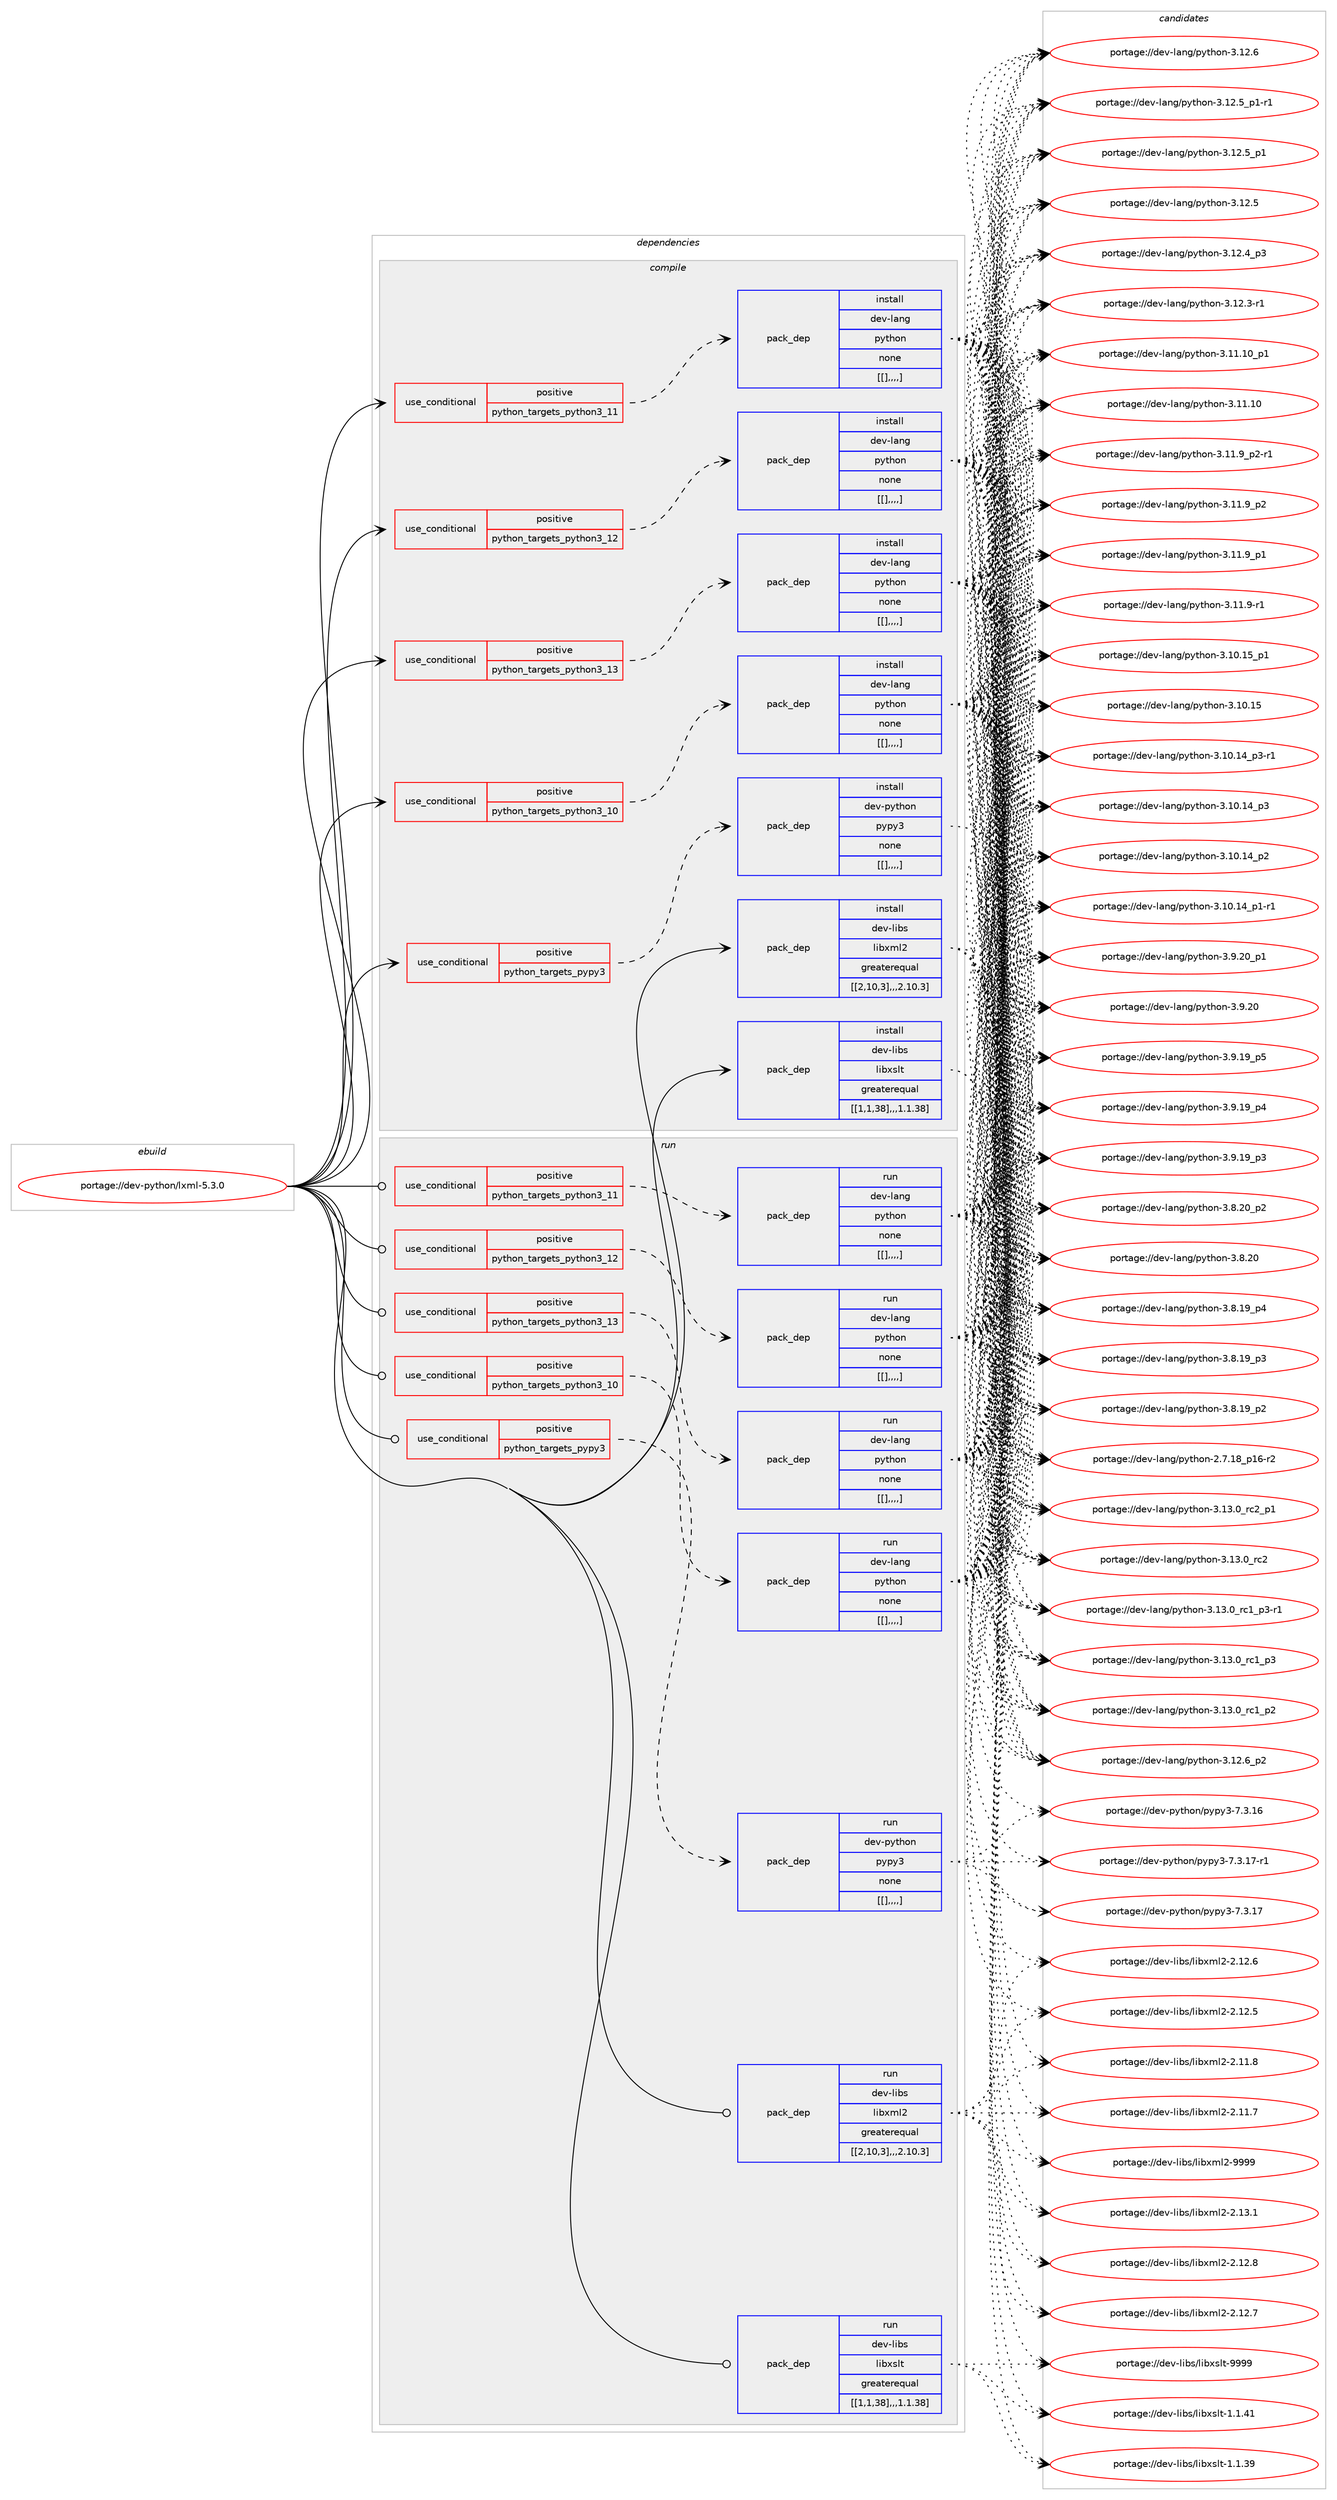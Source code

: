digraph prolog {

# *************
# Graph options
# *************

newrank=true;
concentrate=true;
compound=true;
graph [rankdir=LR,fontname=Helvetica,fontsize=10,ranksep=1.5];#, ranksep=2.5, nodesep=0.2];
edge  [arrowhead=vee];
node  [fontname=Helvetica,fontsize=10];

# **********
# The ebuild
# **********

subgraph cluster_leftcol {
color=gray;
label=<<i>ebuild</i>>;
id [label="portage://dev-python/lxml-5.3.0", color=red, width=4, href="../dev-python/lxml-5.3.0.svg"];
}

# ****************
# The dependencies
# ****************

subgraph cluster_midcol {
color=gray;
label=<<i>dependencies</i>>;
subgraph cluster_compile {
fillcolor="#eeeeee";
style=filled;
label=<<i>compile</i>>;
subgraph cond35692 {
dependency152319 [label=<<TABLE BORDER="0" CELLBORDER="1" CELLSPACING="0" CELLPADDING="4"><TR><TD ROWSPAN="3" CELLPADDING="10">use_conditional</TD></TR><TR><TD>positive</TD></TR><TR><TD>python_targets_pypy3</TD></TR></TABLE>>, shape=none, color=red];
subgraph pack115413 {
dependency152320 [label=<<TABLE BORDER="0" CELLBORDER="1" CELLSPACING="0" CELLPADDING="4" WIDTH="220"><TR><TD ROWSPAN="6" CELLPADDING="30">pack_dep</TD></TR><TR><TD WIDTH="110">install</TD></TR><TR><TD>dev-python</TD></TR><TR><TD>pypy3</TD></TR><TR><TD>none</TD></TR><TR><TD>[[],,,,]</TD></TR></TABLE>>, shape=none, color=blue];
}
dependency152319:e -> dependency152320:w [weight=20,style="dashed",arrowhead="vee"];
}
id:e -> dependency152319:w [weight=20,style="solid",arrowhead="vee"];
subgraph cond35693 {
dependency152321 [label=<<TABLE BORDER="0" CELLBORDER="1" CELLSPACING="0" CELLPADDING="4"><TR><TD ROWSPAN="3" CELLPADDING="10">use_conditional</TD></TR><TR><TD>positive</TD></TR><TR><TD>python_targets_python3_10</TD></TR></TABLE>>, shape=none, color=red];
subgraph pack115414 {
dependency152322 [label=<<TABLE BORDER="0" CELLBORDER="1" CELLSPACING="0" CELLPADDING="4" WIDTH="220"><TR><TD ROWSPAN="6" CELLPADDING="30">pack_dep</TD></TR><TR><TD WIDTH="110">install</TD></TR><TR><TD>dev-lang</TD></TR><TR><TD>python</TD></TR><TR><TD>none</TD></TR><TR><TD>[[],,,,]</TD></TR></TABLE>>, shape=none, color=blue];
}
dependency152321:e -> dependency152322:w [weight=20,style="dashed",arrowhead="vee"];
}
id:e -> dependency152321:w [weight=20,style="solid",arrowhead="vee"];
subgraph cond35694 {
dependency152323 [label=<<TABLE BORDER="0" CELLBORDER="1" CELLSPACING="0" CELLPADDING="4"><TR><TD ROWSPAN="3" CELLPADDING="10">use_conditional</TD></TR><TR><TD>positive</TD></TR><TR><TD>python_targets_python3_11</TD></TR></TABLE>>, shape=none, color=red];
subgraph pack115415 {
dependency152324 [label=<<TABLE BORDER="0" CELLBORDER="1" CELLSPACING="0" CELLPADDING="4" WIDTH="220"><TR><TD ROWSPAN="6" CELLPADDING="30">pack_dep</TD></TR><TR><TD WIDTH="110">install</TD></TR><TR><TD>dev-lang</TD></TR><TR><TD>python</TD></TR><TR><TD>none</TD></TR><TR><TD>[[],,,,]</TD></TR></TABLE>>, shape=none, color=blue];
}
dependency152323:e -> dependency152324:w [weight=20,style="dashed",arrowhead="vee"];
}
id:e -> dependency152323:w [weight=20,style="solid",arrowhead="vee"];
subgraph cond35695 {
dependency152325 [label=<<TABLE BORDER="0" CELLBORDER="1" CELLSPACING="0" CELLPADDING="4"><TR><TD ROWSPAN="3" CELLPADDING="10">use_conditional</TD></TR><TR><TD>positive</TD></TR><TR><TD>python_targets_python3_12</TD></TR></TABLE>>, shape=none, color=red];
subgraph pack115416 {
dependency152326 [label=<<TABLE BORDER="0" CELLBORDER="1" CELLSPACING="0" CELLPADDING="4" WIDTH="220"><TR><TD ROWSPAN="6" CELLPADDING="30">pack_dep</TD></TR><TR><TD WIDTH="110">install</TD></TR><TR><TD>dev-lang</TD></TR><TR><TD>python</TD></TR><TR><TD>none</TD></TR><TR><TD>[[],,,,]</TD></TR></TABLE>>, shape=none, color=blue];
}
dependency152325:e -> dependency152326:w [weight=20,style="dashed",arrowhead="vee"];
}
id:e -> dependency152325:w [weight=20,style="solid",arrowhead="vee"];
subgraph cond35696 {
dependency152327 [label=<<TABLE BORDER="0" CELLBORDER="1" CELLSPACING="0" CELLPADDING="4"><TR><TD ROWSPAN="3" CELLPADDING="10">use_conditional</TD></TR><TR><TD>positive</TD></TR><TR><TD>python_targets_python3_13</TD></TR></TABLE>>, shape=none, color=red];
subgraph pack115417 {
dependency152328 [label=<<TABLE BORDER="0" CELLBORDER="1" CELLSPACING="0" CELLPADDING="4" WIDTH="220"><TR><TD ROWSPAN="6" CELLPADDING="30">pack_dep</TD></TR><TR><TD WIDTH="110">install</TD></TR><TR><TD>dev-lang</TD></TR><TR><TD>python</TD></TR><TR><TD>none</TD></TR><TR><TD>[[],,,,]</TD></TR></TABLE>>, shape=none, color=blue];
}
dependency152327:e -> dependency152328:w [weight=20,style="dashed",arrowhead="vee"];
}
id:e -> dependency152327:w [weight=20,style="solid",arrowhead="vee"];
subgraph pack115418 {
dependency152329 [label=<<TABLE BORDER="0" CELLBORDER="1" CELLSPACING="0" CELLPADDING="4" WIDTH="220"><TR><TD ROWSPAN="6" CELLPADDING="30">pack_dep</TD></TR><TR><TD WIDTH="110">install</TD></TR><TR><TD>dev-libs</TD></TR><TR><TD>libxml2</TD></TR><TR><TD>greaterequal</TD></TR><TR><TD>[[2,10,3],,,2.10.3]</TD></TR></TABLE>>, shape=none, color=blue];
}
id:e -> dependency152329:w [weight=20,style="solid",arrowhead="vee"];
subgraph pack115419 {
dependency152330 [label=<<TABLE BORDER="0" CELLBORDER="1" CELLSPACING="0" CELLPADDING="4" WIDTH="220"><TR><TD ROWSPAN="6" CELLPADDING="30">pack_dep</TD></TR><TR><TD WIDTH="110">install</TD></TR><TR><TD>dev-libs</TD></TR><TR><TD>libxslt</TD></TR><TR><TD>greaterequal</TD></TR><TR><TD>[[1,1,38],,,1.1.38]</TD></TR></TABLE>>, shape=none, color=blue];
}
id:e -> dependency152330:w [weight=20,style="solid",arrowhead="vee"];
}
subgraph cluster_compileandrun {
fillcolor="#eeeeee";
style=filled;
label=<<i>compile and run</i>>;
}
subgraph cluster_run {
fillcolor="#eeeeee";
style=filled;
label=<<i>run</i>>;
subgraph cond35697 {
dependency152331 [label=<<TABLE BORDER="0" CELLBORDER="1" CELLSPACING="0" CELLPADDING="4"><TR><TD ROWSPAN="3" CELLPADDING="10">use_conditional</TD></TR><TR><TD>positive</TD></TR><TR><TD>python_targets_pypy3</TD></TR></TABLE>>, shape=none, color=red];
subgraph pack115420 {
dependency152332 [label=<<TABLE BORDER="0" CELLBORDER="1" CELLSPACING="0" CELLPADDING="4" WIDTH="220"><TR><TD ROWSPAN="6" CELLPADDING="30">pack_dep</TD></TR><TR><TD WIDTH="110">run</TD></TR><TR><TD>dev-python</TD></TR><TR><TD>pypy3</TD></TR><TR><TD>none</TD></TR><TR><TD>[[],,,,]</TD></TR></TABLE>>, shape=none, color=blue];
}
dependency152331:e -> dependency152332:w [weight=20,style="dashed",arrowhead="vee"];
}
id:e -> dependency152331:w [weight=20,style="solid",arrowhead="odot"];
subgraph cond35698 {
dependency152333 [label=<<TABLE BORDER="0" CELLBORDER="1" CELLSPACING="0" CELLPADDING="4"><TR><TD ROWSPAN="3" CELLPADDING="10">use_conditional</TD></TR><TR><TD>positive</TD></TR><TR><TD>python_targets_python3_10</TD></TR></TABLE>>, shape=none, color=red];
subgraph pack115421 {
dependency152334 [label=<<TABLE BORDER="0" CELLBORDER="1" CELLSPACING="0" CELLPADDING="4" WIDTH="220"><TR><TD ROWSPAN="6" CELLPADDING="30">pack_dep</TD></TR><TR><TD WIDTH="110">run</TD></TR><TR><TD>dev-lang</TD></TR><TR><TD>python</TD></TR><TR><TD>none</TD></TR><TR><TD>[[],,,,]</TD></TR></TABLE>>, shape=none, color=blue];
}
dependency152333:e -> dependency152334:w [weight=20,style="dashed",arrowhead="vee"];
}
id:e -> dependency152333:w [weight=20,style="solid",arrowhead="odot"];
subgraph cond35699 {
dependency152335 [label=<<TABLE BORDER="0" CELLBORDER="1" CELLSPACING="0" CELLPADDING="4"><TR><TD ROWSPAN="3" CELLPADDING="10">use_conditional</TD></TR><TR><TD>positive</TD></TR><TR><TD>python_targets_python3_11</TD></TR></TABLE>>, shape=none, color=red];
subgraph pack115422 {
dependency152336 [label=<<TABLE BORDER="0" CELLBORDER="1" CELLSPACING="0" CELLPADDING="4" WIDTH="220"><TR><TD ROWSPAN="6" CELLPADDING="30">pack_dep</TD></TR><TR><TD WIDTH="110">run</TD></TR><TR><TD>dev-lang</TD></TR><TR><TD>python</TD></TR><TR><TD>none</TD></TR><TR><TD>[[],,,,]</TD></TR></TABLE>>, shape=none, color=blue];
}
dependency152335:e -> dependency152336:w [weight=20,style="dashed",arrowhead="vee"];
}
id:e -> dependency152335:w [weight=20,style="solid",arrowhead="odot"];
subgraph cond35700 {
dependency152337 [label=<<TABLE BORDER="0" CELLBORDER="1" CELLSPACING="0" CELLPADDING="4"><TR><TD ROWSPAN="3" CELLPADDING="10">use_conditional</TD></TR><TR><TD>positive</TD></TR><TR><TD>python_targets_python3_12</TD></TR></TABLE>>, shape=none, color=red];
subgraph pack115423 {
dependency152338 [label=<<TABLE BORDER="0" CELLBORDER="1" CELLSPACING="0" CELLPADDING="4" WIDTH="220"><TR><TD ROWSPAN="6" CELLPADDING="30">pack_dep</TD></TR><TR><TD WIDTH="110">run</TD></TR><TR><TD>dev-lang</TD></TR><TR><TD>python</TD></TR><TR><TD>none</TD></TR><TR><TD>[[],,,,]</TD></TR></TABLE>>, shape=none, color=blue];
}
dependency152337:e -> dependency152338:w [weight=20,style="dashed",arrowhead="vee"];
}
id:e -> dependency152337:w [weight=20,style="solid",arrowhead="odot"];
subgraph cond35701 {
dependency152339 [label=<<TABLE BORDER="0" CELLBORDER="1" CELLSPACING="0" CELLPADDING="4"><TR><TD ROWSPAN="3" CELLPADDING="10">use_conditional</TD></TR><TR><TD>positive</TD></TR><TR><TD>python_targets_python3_13</TD></TR></TABLE>>, shape=none, color=red];
subgraph pack115424 {
dependency152340 [label=<<TABLE BORDER="0" CELLBORDER="1" CELLSPACING="0" CELLPADDING="4" WIDTH="220"><TR><TD ROWSPAN="6" CELLPADDING="30">pack_dep</TD></TR><TR><TD WIDTH="110">run</TD></TR><TR><TD>dev-lang</TD></TR><TR><TD>python</TD></TR><TR><TD>none</TD></TR><TR><TD>[[],,,,]</TD></TR></TABLE>>, shape=none, color=blue];
}
dependency152339:e -> dependency152340:w [weight=20,style="dashed",arrowhead="vee"];
}
id:e -> dependency152339:w [weight=20,style="solid",arrowhead="odot"];
subgraph pack115425 {
dependency152341 [label=<<TABLE BORDER="0" CELLBORDER="1" CELLSPACING="0" CELLPADDING="4" WIDTH="220"><TR><TD ROWSPAN="6" CELLPADDING="30">pack_dep</TD></TR><TR><TD WIDTH="110">run</TD></TR><TR><TD>dev-libs</TD></TR><TR><TD>libxml2</TD></TR><TR><TD>greaterequal</TD></TR><TR><TD>[[2,10,3],,,2.10.3]</TD></TR></TABLE>>, shape=none, color=blue];
}
id:e -> dependency152341:w [weight=20,style="solid",arrowhead="odot"];
subgraph pack115426 {
dependency152342 [label=<<TABLE BORDER="0" CELLBORDER="1" CELLSPACING="0" CELLPADDING="4" WIDTH="220"><TR><TD ROWSPAN="6" CELLPADDING="30">pack_dep</TD></TR><TR><TD WIDTH="110">run</TD></TR><TR><TD>dev-libs</TD></TR><TR><TD>libxslt</TD></TR><TR><TD>greaterequal</TD></TR><TR><TD>[[1,1,38],,,1.1.38]</TD></TR></TABLE>>, shape=none, color=blue];
}
id:e -> dependency152342:w [weight=20,style="solid",arrowhead="odot"];
}
}

# **************
# The candidates
# **************

subgraph cluster_choices {
rank=same;
color=gray;
label=<<i>candidates</i>>;

subgraph choice115413 {
color=black;
nodesep=1;
choice100101118451121211161041111104711212111212151455546514649554511449 [label="portage://dev-python/pypy3-7.3.17-r1", color=red, width=4,href="../dev-python/pypy3-7.3.17-r1.svg"];
choice10010111845112121116104111110471121211121215145554651464955 [label="portage://dev-python/pypy3-7.3.17", color=red, width=4,href="../dev-python/pypy3-7.3.17.svg"];
choice10010111845112121116104111110471121211121215145554651464954 [label="portage://dev-python/pypy3-7.3.16", color=red, width=4,href="../dev-python/pypy3-7.3.16.svg"];
dependency152320:e -> choice100101118451121211161041111104711212111212151455546514649554511449:w [style=dotted,weight="100"];
dependency152320:e -> choice10010111845112121116104111110471121211121215145554651464955:w [style=dotted,weight="100"];
dependency152320:e -> choice10010111845112121116104111110471121211121215145554651464954:w [style=dotted,weight="100"];
}
subgraph choice115414 {
color=black;
nodesep=1;
choice100101118451089711010347112121116104111110455146495146489511499509511249 [label="portage://dev-lang/python-3.13.0_rc2_p1", color=red, width=4,href="../dev-lang/python-3.13.0_rc2_p1.svg"];
choice10010111845108971101034711212111610411111045514649514648951149950 [label="portage://dev-lang/python-3.13.0_rc2", color=red, width=4,href="../dev-lang/python-3.13.0_rc2.svg"];
choice1001011184510897110103471121211161041111104551464951464895114994995112514511449 [label="portage://dev-lang/python-3.13.0_rc1_p3-r1", color=red, width=4,href="../dev-lang/python-3.13.0_rc1_p3-r1.svg"];
choice100101118451089711010347112121116104111110455146495146489511499499511251 [label="portage://dev-lang/python-3.13.0_rc1_p3", color=red, width=4,href="../dev-lang/python-3.13.0_rc1_p3.svg"];
choice100101118451089711010347112121116104111110455146495146489511499499511250 [label="portage://dev-lang/python-3.13.0_rc1_p2", color=red, width=4,href="../dev-lang/python-3.13.0_rc1_p2.svg"];
choice100101118451089711010347112121116104111110455146495046549511250 [label="portage://dev-lang/python-3.12.6_p2", color=red, width=4,href="../dev-lang/python-3.12.6_p2.svg"];
choice10010111845108971101034711212111610411111045514649504654 [label="portage://dev-lang/python-3.12.6", color=red, width=4,href="../dev-lang/python-3.12.6.svg"];
choice1001011184510897110103471121211161041111104551464950465395112494511449 [label="portage://dev-lang/python-3.12.5_p1-r1", color=red, width=4,href="../dev-lang/python-3.12.5_p1-r1.svg"];
choice100101118451089711010347112121116104111110455146495046539511249 [label="portage://dev-lang/python-3.12.5_p1", color=red, width=4,href="../dev-lang/python-3.12.5_p1.svg"];
choice10010111845108971101034711212111610411111045514649504653 [label="portage://dev-lang/python-3.12.5", color=red, width=4,href="../dev-lang/python-3.12.5.svg"];
choice100101118451089711010347112121116104111110455146495046529511251 [label="portage://dev-lang/python-3.12.4_p3", color=red, width=4,href="../dev-lang/python-3.12.4_p3.svg"];
choice100101118451089711010347112121116104111110455146495046514511449 [label="portage://dev-lang/python-3.12.3-r1", color=red, width=4,href="../dev-lang/python-3.12.3-r1.svg"];
choice10010111845108971101034711212111610411111045514649494649489511249 [label="portage://dev-lang/python-3.11.10_p1", color=red, width=4,href="../dev-lang/python-3.11.10_p1.svg"];
choice1001011184510897110103471121211161041111104551464949464948 [label="portage://dev-lang/python-3.11.10", color=red, width=4,href="../dev-lang/python-3.11.10.svg"];
choice1001011184510897110103471121211161041111104551464949465795112504511449 [label="portage://dev-lang/python-3.11.9_p2-r1", color=red, width=4,href="../dev-lang/python-3.11.9_p2-r1.svg"];
choice100101118451089711010347112121116104111110455146494946579511250 [label="portage://dev-lang/python-3.11.9_p2", color=red, width=4,href="../dev-lang/python-3.11.9_p2.svg"];
choice100101118451089711010347112121116104111110455146494946579511249 [label="portage://dev-lang/python-3.11.9_p1", color=red, width=4,href="../dev-lang/python-3.11.9_p1.svg"];
choice100101118451089711010347112121116104111110455146494946574511449 [label="portage://dev-lang/python-3.11.9-r1", color=red, width=4,href="../dev-lang/python-3.11.9-r1.svg"];
choice10010111845108971101034711212111610411111045514649484649539511249 [label="portage://dev-lang/python-3.10.15_p1", color=red, width=4,href="../dev-lang/python-3.10.15_p1.svg"];
choice1001011184510897110103471121211161041111104551464948464953 [label="portage://dev-lang/python-3.10.15", color=red, width=4,href="../dev-lang/python-3.10.15.svg"];
choice100101118451089711010347112121116104111110455146494846495295112514511449 [label="portage://dev-lang/python-3.10.14_p3-r1", color=red, width=4,href="../dev-lang/python-3.10.14_p3-r1.svg"];
choice10010111845108971101034711212111610411111045514649484649529511251 [label="portage://dev-lang/python-3.10.14_p3", color=red, width=4,href="../dev-lang/python-3.10.14_p3.svg"];
choice10010111845108971101034711212111610411111045514649484649529511250 [label="portage://dev-lang/python-3.10.14_p2", color=red, width=4,href="../dev-lang/python-3.10.14_p2.svg"];
choice100101118451089711010347112121116104111110455146494846495295112494511449 [label="portage://dev-lang/python-3.10.14_p1-r1", color=red, width=4,href="../dev-lang/python-3.10.14_p1-r1.svg"];
choice100101118451089711010347112121116104111110455146574650489511249 [label="portage://dev-lang/python-3.9.20_p1", color=red, width=4,href="../dev-lang/python-3.9.20_p1.svg"];
choice10010111845108971101034711212111610411111045514657465048 [label="portage://dev-lang/python-3.9.20", color=red, width=4,href="../dev-lang/python-3.9.20.svg"];
choice100101118451089711010347112121116104111110455146574649579511253 [label="portage://dev-lang/python-3.9.19_p5", color=red, width=4,href="../dev-lang/python-3.9.19_p5.svg"];
choice100101118451089711010347112121116104111110455146574649579511252 [label="portage://dev-lang/python-3.9.19_p4", color=red, width=4,href="../dev-lang/python-3.9.19_p4.svg"];
choice100101118451089711010347112121116104111110455146574649579511251 [label="portage://dev-lang/python-3.9.19_p3", color=red, width=4,href="../dev-lang/python-3.9.19_p3.svg"];
choice100101118451089711010347112121116104111110455146564650489511250 [label="portage://dev-lang/python-3.8.20_p2", color=red, width=4,href="../dev-lang/python-3.8.20_p2.svg"];
choice10010111845108971101034711212111610411111045514656465048 [label="portage://dev-lang/python-3.8.20", color=red, width=4,href="../dev-lang/python-3.8.20.svg"];
choice100101118451089711010347112121116104111110455146564649579511252 [label="portage://dev-lang/python-3.8.19_p4", color=red, width=4,href="../dev-lang/python-3.8.19_p4.svg"];
choice100101118451089711010347112121116104111110455146564649579511251 [label="portage://dev-lang/python-3.8.19_p3", color=red, width=4,href="../dev-lang/python-3.8.19_p3.svg"];
choice100101118451089711010347112121116104111110455146564649579511250 [label="portage://dev-lang/python-3.8.19_p2", color=red, width=4,href="../dev-lang/python-3.8.19_p2.svg"];
choice100101118451089711010347112121116104111110455046554649569511249544511450 [label="portage://dev-lang/python-2.7.18_p16-r2", color=red, width=4,href="../dev-lang/python-2.7.18_p16-r2.svg"];
dependency152322:e -> choice100101118451089711010347112121116104111110455146495146489511499509511249:w [style=dotted,weight="100"];
dependency152322:e -> choice10010111845108971101034711212111610411111045514649514648951149950:w [style=dotted,weight="100"];
dependency152322:e -> choice1001011184510897110103471121211161041111104551464951464895114994995112514511449:w [style=dotted,weight="100"];
dependency152322:e -> choice100101118451089711010347112121116104111110455146495146489511499499511251:w [style=dotted,weight="100"];
dependency152322:e -> choice100101118451089711010347112121116104111110455146495146489511499499511250:w [style=dotted,weight="100"];
dependency152322:e -> choice100101118451089711010347112121116104111110455146495046549511250:w [style=dotted,weight="100"];
dependency152322:e -> choice10010111845108971101034711212111610411111045514649504654:w [style=dotted,weight="100"];
dependency152322:e -> choice1001011184510897110103471121211161041111104551464950465395112494511449:w [style=dotted,weight="100"];
dependency152322:e -> choice100101118451089711010347112121116104111110455146495046539511249:w [style=dotted,weight="100"];
dependency152322:e -> choice10010111845108971101034711212111610411111045514649504653:w [style=dotted,weight="100"];
dependency152322:e -> choice100101118451089711010347112121116104111110455146495046529511251:w [style=dotted,weight="100"];
dependency152322:e -> choice100101118451089711010347112121116104111110455146495046514511449:w [style=dotted,weight="100"];
dependency152322:e -> choice10010111845108971101034711212111610411111045514649494649489511249:w [style=dotted,weight="100"];
dependency152322:e -> choice1001011184510897110103471121211161041111104551464949464948:w [style=dotted,weight="100"];
dependency152322:e -> choice1001011184510897110103471121211161041111104551464949465795112504511449:w [style=dotted,weight="100"];
dependency152322:e -> choice100101118451089711010347112121116104111110455146494946579511250:w [style=dotted,weight="100"];
dependency152322:e -> choice100101118451089711010347112121116104111110455146494946579511249:w [style=dotted,weight="100"];
dependency152322:e -> choice100101118451089711010347112121116104111110455146494946574511449:w [style=dotted,weight="100"];
dependency152322:e -> choice10010111845108971101034711212111610411111045514649484649539511249:w [style=dotted,weight="100"];
dependency152322:e -> choice1001011184510897110103471121211161041111104551464948464953:w [style=dotted,weight="100"];
dependency152322:e -> choice100101118451089711010347112121116104111110455146494846495295112514511449:w [style=dotted,weight="100"];
dependency152322:e -> choice10010111845108971101034711212111610411111045514649484649529511251:w [style=dotted,weight="100"];
dependency152322:e -> choice10010111845108971101034711212111610411111045514649484649529511250:w [style=dotted,weight="100"];
dependency152322:e -> choice100101118451089711010347112121116104111110455146494846495295112494511449:w [style=dotted,weight="100"];
dependency152322:e -> choice100101118451089711010347112121116104111110455146574650489511249:w [style=dotted,weight="100"];
dependency152322:e -> choice10010111845108971101034711212111610411111045514657465048:w [style=dotted,weight="100"];
dependency152322:e -> choice100101118451089711010347112121116104111110455146574649579511253:w [style=dotted,weight="100"];
dependency152322:e -> choice100101118451089711010347112121116104111110455146574649579511252:w [style=dotted,weight="100"];
dependency152322:e -> choice100101118451089711010347112121116104111110455146574649579511251:w [style=dotted,weight="100"];
dependency152322:e -> choice100101118451089711010347112121116104111110455146564650489511250:w [style=dotted,weight="100"];
dependency152322:e -> choice10010111845108971101034711212111610411111045514656465048:w [style=dotted,weight="100"];
dependency152322:e -> choice100101118451089711010347112121116104111110455146564649579511252:w [style=dotted,weight="100"];
dependency152322:e -> choice100101118451089711010347112121116104111110455146564649579511251:w [style=dotted,weight="100"];
dependency152322:e -> choice100101118451089711010347112121116104111110455146564649579511250:w [style=dotted,weight="100"];
dependency152322:e -> choice100101118451089711010347112121116104111110455046554649569511249544511450:w [style=dotted,weight="100"];
}
subgraph choice115415 {
color=black;
nodesep=1;
choice100101118451089711010347112121116104111110455146495146489511499509511249 [label="portage://dev-lang/python-3.13.0_rc2_p1", color=red, width=4,href="../dev-lang/python-3.13.0_rc2_p1.svg"];
choice10010111845108971101034711212111610411111045514649514648951149950 [label="portage://dev-lang/python-3.13.0_rc2", color=red, width=4,href="../dev-lang/python-3.13.0_rc2.svg"];
choice1001011184510897110103471121211161041111104551464951464895114994995112514511449 [label="portage://dev-lang/python-3.13.0_rc1_p3-r1", color=red, width=4,href="../dev-lang/python-3.13.0_rc1_p3-r1.svg"];
choice100101118451089711010347112121116104111110455146495146489511499499511251 [label="portage://dev-lang/python-3.13.0_rc1_p3", color=red, width=4,href="../dev-lang/python-3.13.0_rc1_p3.svg"];
choice100101118451089711010347112121116104111110455146495146489511499499511250 [label="portage://dev-lang/python-3.13.0_rc1_p2", color=red, width=4,href="../dev-lang/python-3.13.0_rc1_p2.svg"];
choice100101118451089711010347112121116104111110455146495046549511250 [label="portage://dev-lang/python-3.12.6_p2", color=red, width=4,href="../dev-lang/python-3.12.6_p2.svg"];
choice10010111845108971101034711212111610411111045514649504654 [label="portage://dev-lang/python-3.12.6", color=red, width=4,href="../dev-lang/python-3.12.6.svg"];
choice1001011184510897110103471121211161041111104551464950465395112494511449 [label="portage://dev-lang/python-3.12.5_p1-r1", color=red, width=4,href="../dev-lang/python-3.12.5_p1-r1.svg"];
choice100101118451089711010347112121116104111110455146495046539511249 [label="portage://dev-lang/python-3.12.5_p1", color=red, width=4,href="../dev-lang/python-3.12.5_p1.svg"];
choice10010111845108971101034711212111610411111045514649504653 [label="portage://dev-lang/python-3.12.5", color=red, width=4,href="../dev-lang/python-3.12.5.svg"];
choice100101118451089711010347112121116104111110455146495046529511251 [label="portage://dev-lang/python-3.12.4_p3", color=red, width=4,href="../dev-lang/python-3.12.4_p3.svg"];
choice100101118451089711010347112121116104111110455146495046514511449 [label="portage://dev-lang/python-3.12.3-r1", color=red, width=4,href="../dev-lang/python-3.12.3-r1.svg"];
choice10010111845108971101034711212111610411111045514649494649489511249 [label="portage://dev-lang/python-3.11.10_p1", color=red, width=4,href="../dev-lang/python-3.11.10_p1.svg"];
choice1001011184510897110103471121211161041111104551464949464948 [label="portage://dev-lang/python-3.11.10", color=red, width=4,href="../dev-lang/python-3.11.10.svg"];
choice1001011184510897110103471121211161041111104551464949465795112504511449 [label="portage://dev-lang/python-3.11.9_p2-r1", color=red, width=4,href="../dev-lang/python-3.11.9_p2-r1.svg"];
choice100101118451089711010347112121116104111110455146494946579511250 [label="portage://dev-lang/python-3.11.9_p2", color=red, width=4,href="../dev-lang/python-3.11.9_p2.svg"];
choice100101118451089711010347112121116104111110455146494946579511249 [label="portage://dev-lang/python-3.11.9_p1", color=red, width=4,href="../dev-lang/python-3.11.9_p1.svg"];
choice100101118451089711010347112121116104111110455146494946574511449 [label="portage://dev-lang/python-3.11.9-r1", color=red, width=4,href="../dev-lang/python-3.11.9-r1.svg"];
choice10010111845108971101034711212111610411111045514649484649539511249 [label="portage://dev-lang/python-3.10.15_p1", color=red, width=4,href="../dev-lang/python-3.10.15_p1.svg"];
choice1001011184510897110103471121211161041111104551464948464953 [label="portage://dev-lang/python-3.10.15", color=red, width=4,href="../dev-lang/python-3.10.15.svg"];
choice100101118451089711010347112121116104111110455146494846495295112514511449 [label="portage://dev-lang/python-3.10.14_p3-r1", color=red, width=4,href="../dev-lang/python-3.10.14_p3-r1.svg"];
choice10010111845108971101034711212111610411111045514649484649529511251 [label="portage://dev-lang/python-3.10.14_p3", color=red, width=4,href="../dev-lang/python-3.10.14_p3.svg"];
choice10010111845108971101034711212111610411111045514649484649529511250 [label="portage://dev-lang/python-3.10.14_p2", color=red, width=4,href="../dev-lang/python-3.10.14_p2.svg"];
choice100101118451089711010347112121116104111110455146494846495295112494511449 [label="portage://dev-lang/python-3.10.14_p1-r1", color=red, width=4,href="../dev-lang/python-3.10.14_p1-r1.svg"];
choice100101118451089711010347112121116104111110455146574650489511249 [label="portage://dev-lang/python-3.9.20_p1", color=red, width=4,href="../dev-lang/python-3.9.20_p1.svg"];
choice10010111845108971101034711212111610411111045514657465048 [label="portage://dev-lang/python-3.9.20", color=red, width=4,href="../dev-lang/python-3.9.20.svg"];
choice100101118451089711010347112121116104111110455146574649579511253 [label="portage://dev-lang/python-3.9.19_p5", color=red, width=4,href="../dev-lang/python-3.9.19_p5.svg"];
choice100101118451089711010347112121116104111110455146574649579511252 [label="portage://dev-lang/python-3.9.19_p4", color=red, width=4,href="../dev-lang/python-3.9.19_p4.svg"];
choice100101118451089711010347112121116104111110455146574649579511251 [label="portage://dev-lang/python-3.9.19_p3", color=red, width=4,href="../dev-lang/python-3.9.19_p3.svg"];
choice100101118451089711010347112121116104111110455146564650489511250 [label="portage://dev-lang/python-3.8.20_p2", color=red, width=4,href="../dev-lang/python-3.8.20_p2.svg"];
choice10010111845108971101034711212111610411111045514656465048 [label="portage://dev-lang/python-3.8.20", color=red, width=4,href="../dev-lang/python-3.8.20.svg"];
choice100101118451089711010347112121116104111110455146564649579511252 [label="portage://dev-lang/python-3.8.19_p4", color=red, width=4,href="../dev-lang/python-3.8.19_p4.svg"];
choice100101118451089711010347112121116104111110455146564649579511251 [label="portage://dev-lang/python-3.8.19_p3", color=red, width=4,href="../dev-lang/python-3.8.19_p3.svg"];
choice100101118451089711010347112121116104111110455146564649579511250 [label="portage://dev-lang/python-3.8.19_p2", color=red, width=4,href="../dev-lang/python-3.8.19_p2.svg"];
choice100101118451089711010347112121116104111110455046554649569511249544511450 [label="portage://dev-lang/python-2.7.18_p16-r2", color=red, width=4,href="../dev-lang/python-2.7.18_p16-r2.svg"];
dependency152324:e -> choice100101118451089711010347112121116104111110455146495146489511499509511249:w [style=dotted,weight="100"];
dependency152324:e -> choice10010111845108971101034711212111610411111045514649514648951149950:w [style=dotted,weight="100"];
dependency152324:e -> choice1001011184510897110103471121211161041111104551464951464895114994995112514511449:w [style=dotted,weight="100"];
dependency152324:e -> choice100101118451089711010347112121116104111110455146495146489511499499511251:w [style=dotted,weight="100"];
dependency152324:e -> choice100101118451089711010347112121116104111110455146495146489511499499511250:w [style=dotted,weight="100"];
dependency152324:e -> choice100101118451089711010347112121116104111110455146495046549511250:w [style=dotted,weight="100"];
dependency152324:e -> choice10010111845108971101034711212111610411111045514649504654:w [style=dotted,weight="100"];
dependency152324:e -> choice1001011184510897110103471121211161041111104551464950465395112494511449:w [style=dotted,weight="100"];
dependency152324:e -> choice100101118451089711010347112121116104111110455146495046539511249:w [style=dotted,weight="100"];
dependency152324:e -> choice10010111845108971101034711212111610411111045514649504653:w [style=dotted,weight="100"];
dependency152324:e -> choice100101118451089711010347112121116104111110455146495046529511251:w [style=dotted,weight="100"];
dependency152324:e -> choice100101118451089711010347112121116104111110455146495046514511449:w [style=dotted,weight="100"];
dependency152324:e -> choice10010111845108971101034711212111610411111045514649494649489511249:w [style=dotted,weight="100"];
dependency152324:e -> choice1001011184510897110103471121211161041111104551464949464948:w [style=dotted,weight="100"];
dependency152324:e -> choice1001011184510897110103471121211161041111104551464949465795112504511449:w [style=dotted,weight="100"];
dependency152324:e -> choice100101118451089711010347112121116104111110455146494946579511250:w [style=dotted,weight="100"];
dependency152324:e -> choice100101118451089711010347112121116104111110455146494946579511249:w [style=dotted,weight="100"];
dependency152324:e -> choice100101118451089711010347112121116104111110455146494946574511449:w [style=dotted,weight="100"];
dependency152324:e -> choice10010111845108971101034711212111610411111045514649484649539511249:w [style=dotted,weight="100"];
dependency152324:e -> choice1001011184510897110103471121211161041111104551464948464953:w [style=dotted,weight="100"];
dependency152324:e -> choice100101118451089711010347112121116104111110455146494846495295112514511449:w [style=dotted,weight="100"];
dependency152324:e -> choice10010111845108971101034711212111610411111045514649484649529511251:w [style=dotted,weight="100"];
dependency152324:e -> choice10010111845108971101034711212111610411111045514649484649529511250:w [style=dotted,weight="100"];
dependency152324:e -> choice100101118451089711010347112121116104111110455146494846495295112494511449:w [style=dotted,weight="100"];
dependency152324:e -> choice100101118451089711010347112121116104111110455146574650489511249:w [style=dotted,weight="100"];
dependency152324:e -> choice10010111845108971101034711212111610411111045514657465048:w [style=dotted,weight="100"];
dependency152324:e -> choice100101118451089711010347112121116104111110455146574649579511253:w [style=dotted,weight="100"];
dependency152324:e -> choice100101118451089711010347112121116104111110455146574649579511252:w [style=dotted,weight="100"];
dependency152324:e -> choice100101118451089711010347112121116104111110455146574649579511251:w [style=dotted,weight="100"];
dependency152324:e -> choice100101118451089711010347112121116104111110455146564650489511250:w [style=dotted,weight="100"];
dependency152324:e -> choice10010111845108971101034711212111610411111045514656465048:w [style=dotted,weight="100"];
dependency152324:e -> choice100101118451089711010347112121116104111110455146564649579511252:w [style=dotted,weight="100"];
dependency152324:e -> choice100101118451089711010347112121116104111110455146564649579511251:w [style=dotted,weight="100"];
dependency152324:e -> choice100101118451089711010347112121116104111110455146564649579511250:w [style=dotted,weight="100"];
dependency152324:e -> choice100101118451089711010347112121116104111110455046554649569511249544511450:w [style=dotted,weight="100"];
}
subgraph choice115416 {
color=black;
nodesep=1;
choice100101118451089711010347112121116104111110455146495146489511499509511249 [label="portage://dev-lang/python-3.13.0_rc2_p1", color=red, width=4,href="../dev-lang/python-3.13.0_rc2_p1.svg"];
choice10010111845108971101034711212111610411111045514649514648951149950 [label="portage://dev-lang/python-3.13.0_rc2", color=red, width=4,href="../dev-lang/python-3.13.0_rc2.svg"];
choice1001011184510897110103471121211161041111104551464951464895114994995112514511449 [label="portage://dev-lang/python-3.13.0_rc1_p3-r1", color=red, width=4,href="../dev-lang/python-3.13.0_rc1_p3-r1.svg"];
choice100101118451089711010347112121116104111110455146495146489511499499511251 [label="portage://dev-lang/python-3.13.0_rc1_p3", color=red, width=4,href="../dev-lang/python-3.13.0_rc1_p3.svg"];
choice100101118451089711010347112121116104111110455146495146489511499499511250 [label="portage://dev-lang/python-3.13.0_rc1_p2", color=red, width=4,href="../dev-lang/python-3.13.0_rc1_p2.svg"];
choice100101118451089711010347112121116104111110455146495046549511250 [label="portage://dev-lang/python-3.12.6_p2", color=red, width=4,href="../dev-lang/python-3.12.6_p2.svg"];
choice10010111845108971101034711212111610411111045514649504654 [label="portage://dev-lang/python-3.12.6", color=red, width=4,href="../dev-lang/python-3.12.6.svg"];
choice1001011184510897110103471121211161041111104551464950465395112494511449 [label="portage://dev-lang/python-3.12.5_p1-r1", color=red, width=4,href="../dev-lang/python-3.12.5_p1-r1.svg"];
choice100101118451089711010347112121116104111110455146495046539511249 [label="portage://dev-lang/python-3.12.5_p1", color=red, width=4,href="../dev-lang/python-3.12.5_p1.svg"];
choice10010111845108971101034711212111610411111045514649504653 [label="portage://dev-lang/python-3.12.5", color=red, width=4,href="../dev-lang/python-3.12.5.svg"];
choice100101118451089711010347112121116104111110455146495046529511251 [label="portage://dev-lang/python-3.12.4_p3", color=red, width=4,href="../dev-lang/python-3.12.4_p3.svg"];
choice100101118451089711010347112121116104111110455146495046514511449 [label="portage://dev-lang/python-3.12.3-r1", color=red, width=4,href="../dev-lang/python-3.12.3-r1.svg"];
choice10010111845108971101034711212111610411111045514649494649489511249 [label="portage://dev-lang/python-3.11.10_p1", color=red, width=4,href="../dev-lang/python-3.11.10_p1.svg"];
choice1001011184510897110103471121211161041111104551464949464948 [label="portage://dev-lang/python-3.11.10", color=red, width=4,href="../dev-lang/python-3.11.10.svg"];
choice1001011184510897110103471121211161041111104551464949465795112504511449 [label="portage://dev-lang/python-3.11.9_p2-r1", color=red, width=4,href="../dev-lang/python-3.11.9_p2-r1.svg"];
choice100101118451089711010347112121116104111110455146494946579511250 [label="portage://dev-lang/python-3.11.9_p2", color=red, width=4,href="../dev-lang/python-3.11.9_p2.svg"];
choice100101118451089711010347112121116104111110455146494946579511249 [label="portage://dev-lang/python-3.11.9_p1", color=red, width=4,href="../dev-lang/python-3.11.9_p1.svg"];
choice100101118451089711010347112121116104111110455146494946574511449 [label="portage://dev-lang/python-3.11.9-r1", color=red, width=4,href="../dev-lang/python-3.11.9-r1.svg"];
choice10010111845108971101034711212111610411111045514649484649539511249 [label="portage://dev-lang/python-3.10.15_p1", color=red, width=4,href="../dev-lang/python-3.10.15_p1.svg"];
choice1001011184510897110103471121211161041111104551464948464953 [label="portage://dev-lang/python-3.10.15", color=red, width=4,href="../dev-lang/python-3.10.15.svg"];
choice100101118451089711010347112121116104111110455146494846495295112514511449 [label="portage://dev-lang/python-3.10.14_p3-r1", color=red, width=4,href="../dev-lang/python-3.10.14_p3-r1.svg"];
choice10010111845108971101034711212111610411111045514649484649529511251 [label="portage://dev-lang/python-3.10.14_p3", color=red, width=4,href="../dev-lang/python-3.10.14_p3.svg"];
choice10010111845108971101034711212111610411111045514649484649529511250 [label="portage://dev-lang/python-3.10.14_p2", color=red, width=4,href="../dev-lang/python-3.10.14_p2.svg"];
choice100101118451089711010347112121116104111110455146494846495295112494511449 [label="portage://dev-lang/python-3.10.14_p1-r1", color=red, width=4,href="../dev-lang/python-3.10.14_p1-r1.svg"];
choice100101118451089711010347112121116104111110455146574650489511249 [label="portage://dev-lang/python-3.9.20_p1", color=red, width=4,href="../dev-lang/python-3.9.20_p1.svg"];
choice10010111845108971101034711212111610411111045514657465048 [label="portage://dev-lang/python-3.9.20", color=red, width=4,href="../dev-lang/python-3.9.20.svg"];
choice100101118451089711010347112121116104111110455146574649579511253 [label="portage://dev-lang/python-3.9.19_p5", color=red, width=4,href="../dev-lang/python-3.9.19_p5.svg"];
choice100101118451089711010347112121116104111110455146574649579511252 [label="portage://dev-lang/python-3.9.19_p4", color=red, width=4,href="../dev-lang/python-3.9.19_p4.svg"];
choice100101118451089711010347112121116104111110455146574649579511251 [label="portage://dev-lang/python-3.9.19_p3", color=red, width=4,href="../dev-lang/python-3.9.19_p3.svg"];
choice100101118451089711010347112121116104111110455146564650489511250 [label="portage://dev-lang/python-3.8.20_p2", color=red, width=4,href="../dev-lang/python-3.8.20_p2.svg"];
choice10010111845108971101034711212111610411111045514656465048 [label="portage://dev-lang/python-3.8.20", color=red, width=4,href="../dev-lang/python-3.8.20.svg"];
choice100101118451089711010347112121116104111110455146564649579511252 [label="portage://dev-lang/python-3.8.19_p4", color=red, width=4,href="../dev-lang/python-3.8.19_p4.svg"];
choice100101118451089711010347112121116104111110455146564649579511251 [label="portage://dev-lang/python-3.8.19_p3", color=red, width=4,href="../dev-lang/python-3.8.19_p3.svg"];
choice100101118451089711010347112121116104111110455146564649579511250 [label="portage://dev-lang/python-3.8.19_p2", color=red, width=4,href="../dev-lang/python-3.8.19_p2.svg"];
choice100101118451089711010347112121116104111110455046554649569511249544511450 [label="portage://dev-lang/python-2.7.18_p16-r2", color=red, width=4,href="../dev-lang/python-2.7.18_p16-r2.svg"];
dependency152326:e -> choice100101118451089711010347112121116104111110455146495146489511499509511249:w [style=dotted,weight="100"];
dependency152326:e -> choice10010111845108971101034711212111610411111045514649514648951149950:w [style=dotted,weight="100"];
dependency152326:e -> choice1001011184510897110103471121211161041111104551464951464895114994995112514511449:w [style=dotted,weight="100"];
dependency152326:e -> choice100101118451089711010347112121116104111110455146495146489511499499511251:w [style=dotted,weight="100"];
dependency152326:e -> choice100101118451089711010347112121116104111110455146495146489511499499511250:w [style=dotted,weight="100"];
dependency152326:e -> choice100101118451089711010347112121116104111110455146495046549511250:w [style=dotted,weight="100"];
dependency152326:e -> choice10010111845108971101034711212111610411111045514649504654:w [style=dotted,weight="100"];
dependency152326:e -> choice1001011184510897110103471121211161041111104551464950465395112494511449:w [style=dotted,weight="100"];
dependency152326:e -> choice100101118451089711010347112121116104111110455146495046539511249:w [style=dotted,weight="100"];
dependency152326:e -> choice10010111845108971101034711212111610411111045514649504653:w [style=dotted,weight="100"];
dependency152326:e -> choice100101118451089711010347112121116104111110455146495046529511251:w [style=dotted,weight="100"];
dependency152326:e -> choice100101118451089711010347112121116104111110455146495046514511449:w [style=dotted,weight="100"];
dependency152326:e -> choice10010111845108971101034711212111610411111045514649494649489511249:w [style=dotted,weight="100"];
dependency152326:e -> choice1001011184510897110103471121211161041111104551464949464948:w [style=dotted,weight="100"];
dependency152326:e -> choice1001011184510897110103471121211161041111104551464949465795112504511449:w [style=dotted,weight="100"];
dependency152326:e -> choice100101118451089711010347112121116104111110455146494946579511250:w [style=dotted,weight="100"];
dependency152326:e -> choice100101118451089711010347112121116104111110455146494946579511249:w [style=dotted,weight="100"];
dependency152326:e -> choice100101118451089711010347112121116104111110455146494946574511449:w [style=dotted,weight="100"];
dependency152326:e -> choice10010111845108971101034711212111610411111045514649484649539511249:w [style=dotted,weight="100"];
dependency152326:e -> choice1001011184510897110103471121211161041111104551464948464953:w [style=dotted,weight="100"];
dependency152326:e -> choice100101118451089711010347112121116104111110455146494846495295112514511449:w [style=dotted,weight="100"];
dependency152326:e -> choice10010111845108971101034711212111610411111045514649484649529511251:w [style=dotted,weight="100"];
dependency152326:e -> choice10010111845108971101034711212111610411111045514649484649529511250:w [style=dotted,weight="100"];
dependency152326:e -> choice100101118451089711010347112121116104111110455146494846495295112494511449:w [style=dotted,weight="100"];
dependency152326:e -> choice100101118451089711010347112121116104111110455146574650489511249:w [style=dotted,weight="100"];
dependency152326:e -> choice10010111845108971101034711212111610411111045514657465048:w [style=dotted,weight="100"];
dependency152326:e -> choice100101118451089711010347112121116104111110455146574649579511253:w [style=dotted,weight="100"];
dependency152326:e -> choice100101118451089711010347112121116104111110455146574649579511252:w [style=dotted,weight="100"];
dependency152326:e -> choice100101118451089711010347112121116104111110455146574649579511251:w [style=dotted,weight="100"];
dependency152326:e -> choice100101118451089711010347112121116104111110455146564650489511250:w [style=dotted,weight="100"];
dependency152326:e -> choice10010111845108971101034711212111610411111045514656465048:w [style=dotted,weight="100"];
dependency152326:e -> choice100101118451089711010347112121116104111110455146564649579511252:w [style=dotted,weight="100"];
dependency152326:e -> choice100101118451089711010347112121116104111110455146564649579511251:w [style=dotted,weight="100"];
dependency152326:e -> choice100101118451089711010347112121116104111110455146564649579511250:w [style=dotted,weight="100"];
dependency152326:e -> choice100101118451089711010347112121116104111110455046554649569511249544511450:w [style=dotted,weight="100"];
}
subgraph choice115417 {
color=black;
nodesep=1;
choice100101118451089711010347112121116104111110455146495146489511499509511249 [label="portage://dev-lang/python-3.13.0_rc2_p1", color=red, width=4,href="../dev-lang/python-3.13.0_rc2_p1.svg"];
choice10010111845108971101034711212111610411111045514649514648951149950 [label="portage://dev-lang/python-3.13.0_rc2", color=red, width=4,href="../dev-lang/python-3.13.0_rc2.svg"];
choice1001011184510897110103471121211161041111104551464951464895114994995112514511449 [label="portage://dev-lang/python-3.13.0_rc1_p3-r1", color=red, width=4,href="../dev-lang/python-3.13.0_rc1_p3-r1.svg"];
choice100101118451089711010347112121116104111110455146495146489511499499511251 [label="portage://dev-lang/python-3.13.0_rc1_p3", color=red, width=4,href="../dev-lang/python-3.13.0_rc1_p3.svg"];
choice100101118451089711010347112121116104111110455146495146489511499499511250 [label="portage://dev-lang/python-3.13.0_rc1_p2", color=red, width=4,href="../dev-lang/python-3.13.0_rc1_p2.svg"];
choice100101118451089711010347112121116104111110455146495046549511250 [label="portage://dev-lang/python-3.12.6_p2", color=red, width=4,href="../dev-lang/python-3.12.6_p2.svg"];
choice10010111845108971101034711212111610411111045514649504654 [label="portage://dev-lang/python-3.12.6", color=red, width=4,href="../dev-lang/python-3.12.6.svg"];
choice1001011184510897110103471121211161041111104551464950465395112494511449 [label="portage://dev-lang/python-3.12.5_p1-r1", color=red, width=4,href="../dev-lang/python-3.12.5_p1-r1.svg"];
choice100101118451089711010347112121116104111110455146495046539511249 [label="portage://dev-lang/python-3.12.5_p1", color=red, width=4,href="../dev-lang/python-3.12.5_p1.svg"];
choice10010111845108971101034711212111610411111045514649504653 [label="portage://dev-lang/python-3.12.5", color=red, width=4,href="../dev-lang/python-3.12.5.svg"];
choice100101118451089711010347112121116104111110455146495046529511251 [label="portage://dev-lang/python-3.12.4_p3", color=red, width=4,href="../dev-lang/python-3.12.4_p3.svg"];
choice100101118451089711010347112121116104111110455146495046514511449 [label="portage://dev-lang/python-3.12.3-r1", color=red, width=4,href="../dev-lang/python-3.12.3-r1.svg"];
choice10010111845108971101034711212111610411111045514649494649489511249 [label="portage://dev-lang/python-3.11.10_p1", color=red, width=4,href="../dev-lang/python-3.11.10_p1.svg"];
choice1001011184510897110103471121211161041111104551464949464948 [label="portage://dev-lang/python-3.11.10", color=red, width=4,href="../dev-lang/python-3.11.10.svg"];
choice1001011184510897110103471121211161041111104551464949465795112504511449 [label="portage://dev-lang/python-3.11.9_p2-r1", color=red, width=4,href="../dev-lang/python-3.11.9_p2-r1.svg"];
choice100101118451089711010347112121116104111110455146494946579511250 [label="portage://dev-lang/python-3.11.9_p2", color=red, width=4,href="../dev-lang/python-3.11.9_p2.svg"];
choice100101118451089711010347112121116104111110455146494946579511249 [label="portage://dev-lang/python-3.11.9_p1", color=red, width=4,href="../dev-lang/python-3.11.9_p1.svg"];
choice100101118451089711010347112121116104111110455146494946574511449 [label="portage://dev-lang/python-3.11.9-r1", color=red, width=4,href="../dev-lang/python-3.11.9-r1.svg"];
choice10010111845108971101034711212111610411111045514649484649539511249 [label="portage://dev-lang/python-3.10.15_p1", color=red, width=4,href="../dev-lang/python-3.10.15_p1.svg"];
choice1001011184510897110103471121211161041111104551464948464953 [label="portage://dev-lang/python-3.10.15", color=red, width=4,href="../dev-lang/python-3.10.15.svg"];
choice100101118451089711010347112121116104111110455146494846495295112514511449 [label="portage://dev-lang/python-3.10.14_p3-r1", color=red, width=4,href="../dev-lang/python-3.10.14_p3-r1.svg"];
choice10010111845108971101034711212111610411111045514649484649529511251 [label="portage://dev-lang/python-3.10.14_p3", color=red, width=4,href="../dev-lang/python-3.10.14_p3.svg"];
choice10010111845108971101034711212111610411111045514649484649529511250 [label="portage://dev-lang/python-3.10.14_p2", color=red, width=4,href="../dev-lang/python-3.10.14_p2.svg"];
choice100101118451089711010347112121116104111110455146494846495295112494511449 [label="portage://dev-lang/python-3.10.14_p1-r1", color=red, width=4,href="../dev-lang/python-3.10.14_p1-r1.svg"];
choice100101118451089711010347112121116104111110455146574650489511249 [label="portage://dev-lang/python-3.9.20_p1", color=red, width=4,href="../dev-lang/python-3.9.20_p1.svg"];
choice10010111845108971101034711212111610411111045514657465048 [label="portage://dev-lang/python-3.9.20", color=red, width=4,href="../dev-lang/python-3.9.20.svg"];
choice100101118451089711010347112121116104111110455146574649579511253 [label="portage://dev-lang/python-3.9.19_p5", color=red, width=4,href="../dev-lang/python-3.9.19_p5.svg"];
choice100101118451089711010347112121116104111110455146574649579511252 [label="portage://dev-lang/python-3.9.19_p4", color=red, width=4,href="../dev-lang/python-3.9.19_p4.svg"];
choice100101118451089711010347112121116104111110455146574649579511251 [label="portage://dev-lang/python-3.9.19_p3", color=red, width=4,href="../dev-lang/python-3.9.19_p3.svg"];
choice100101118451089711010347112121116104111110455146564650489511250 [label="portage://dev-lang/python-3.8.20_p2", color=red, width=4,href="../dev-lang/python-3.8.20_p2.svg"];
choice10010111845108971101034711212111610411111045514656465048 [label="portage://dev-lang/python-3.8.20", color=red, width=4,href="../dev-lang/python-3.8.20.svg"];
choice100101118451089711010347112121116104111110455146564649579511252 [label="portage://dev-lang/python-3.8.19_p4", color=red, width=4,href="../dev-lang/python-3.8.19_p4.svg"];
choice100101118451089711010347112121116104111110455146564649579511251 [label="portage://dev-lang/python-3.8.19_p3", color=red, width=4,href="../dev-lang/python-3.8.19_p3.svg"];
choice100101118451089711010347112121116104111110455146564649579511250 [label="portage://dev-lang/python-3.8.19_p2", color=red, width=4,href="../dev-lang/python-3.8.19_p2.svg"];
choice100101118451089711010347112121116104111110455046554649569511249544511450 [label="portage://dev-lang/python-2.7.18_p16-r2", color=red, width=4,href="../dev-lang/python-2.7.18_p16-r2.svg"];
dependency152328:e -> choice100101118451089711010347112121116104111110455146495146489511499509511249:w [style=dotted,weight="100"];
dependency152328:e -> choice10010111845108971101034711212111610411111045514649514648951149950:w [style=dotted,weight="100"];
dependency152328:e -> choice1001011184510897110103471121211161041111104551464951464895114994995112514511449:w [style=dotted,weight="100"];
dependency152328:e -> choice100101118451089711010347112121116104111110455146495146489511499499511251:w [style=dotted,weight="100"];
dependency152328:e -> choice100101118451089711010347112121116104111110455146495146489511499499511250:w [style=dotted,weight="100"];
dependency152328:e -> choice100101118451089711010347112121116104111110455146495046549511250:w [style=dotted,weight="100"];
dependency152328:e -> choice10010111845108971101034711212111610411111045514649504654:w [style=dotted,weight="100"];
dependency152328:e -> choice1001011184510897110103471121211161041111104551464950465395112494511449:w [style=dotted,weight="100"];
dependency152328:e -> choice100101118451089711010347112121116104111110455146495046539511249:w [style=dotted,weight="100"];
dependency152328:e -> choice10010111845108971101034711212111610411111045514649504653:w [style=dotted,weight="100"];
dependency152328:e -> choice100101118451089711010347112121116104111110455146495046529511251:w [style=dotted,weight="100"];
dependency152328:e -> choice100101118451089711010347112121116104111110455146495046514511449:w [style=dotted,weight="100"];
dependency152328:e -> choice10010111845108971101034711212111610411111045514649494649489511249:w [style=dotted,weight="100"];
dependency152328:e -> choice1001011184510897110103471121211161041111104551464949464948:w [style=dotted,weight="100"];
dependency152328:e -> choice1001011184510897110103471121211161041111104551464949465795112504511449:w [style=dotted,weight="100"];
dependency152328:e -> choice100101118451089711010347112121116104111110455146494946579511250:w [style=dotted,weight="100"];
dependency152328:e -> choice100101118451089711010347112121116104111110455146494946579511249:w [style=dotted,weight="100"];
dependency152328:e -> choice100101118451089711010347112121116104111110455146494946574511449:w [style=dotted,weight="100"];
dependency152328:e -> choice10010111845108971101034711212111610411111045514649484649539511249:w [style=dotted,weight="100"];
dependency152328:e -> choice1001011184510897110103471121211161041111104551464948464953:w [style=dotted,weight="100"];
dependency152328:e -> choice100101118451089711010347112121116104111110455146494846495295112514511449:w [style=dotted,weight="100"];
dependency152328:e -> choice10010111845108971101034711212111610411111045514649484649529511251:w [style=dotted,weight="100"];
dependency152328:e -> choice10010111845108971101034711212111610411111045514649484649529511250:w [style=dotted,weight="100"];
dependency152328:e -> choice100101118451089711010347112121116104111110455146494846495295112494511449:w [style=dotted,weight="100"];
dependency152328:e -> choice100101118451089711010347112121116104111110455146574650489511249:w [style=dotted,weight="100"];
dependency152328:e -> choice10010111845108971101034711212111610411111045514657465048:w [style=dotted,weight="100"];
dependency152328:e -> choice100101118451089711010347112121116104111110455146574649579511253:w [style=dotted,weight="100"];
dependency152328:e -> choice100101118451089711010347112121116104111110455146574649579511252:w [style=dotted,weight="100"];
dependency152328:e -> choice100101118451089711010347112121116104111110455146574649579511251:w [style=dotted,weight="100"];
dependency152328:e -> choice100101118451089711010347112121116104111110455146564650489511250:w [style=dotted,weight="100"];
dependency152328:e -> choice10010111845108971101034711212111610411111045514656465048:w [style=dotted,weight="100"];
dependency152328:e -> choice100101118451089711010347112121116104111110455146564649579511252:w [style=dotted,weight="100"];
dependency152328:e -> choice100101118451089711010347112121116104111110455146564649579511251:w [style=dotted,weight="100"];
dependency152328:e -> choice100101118451089711010347112121116104111110455146564649579511250:w [style=dotted,weight="100"];
dependency152328:e -> choice100101118451089711010347112121116104111110455046554649569511249544511450:w [style=dotted,weight="100"];
}
subgraph choice115418 {
color=black;
nodesep=1;
choice10010111845108105981154710810598120109108504557575757 [label="portage://dev-libs/libxml2-9999", color=red, width=4,href="../dev-libs/libxml2-9999.svg"];
choice100101118451081059811547108105981201091085045504649514649 [label="portage://dev-libs/libxml2-2.13.1", color=red, width=4,href="../dev-libs/libxml2-2.13.1.svg"];
choice100101118451081059811547108105981201091085045504649504656 [label="portage://dev-libs/libxml2-2.12.8", color=red, width=4,href="../dev-libs/libxml2-2.12.8.svg"];
choice100101118451081059811547108105981201091085045504649504655 [label="portage://dev-libs/libxml2-2.12.7", color=red, width=4,href="../dev-libs/libxml2-2.12.7.svg"];
choice100101118451081059811547108105981201091085045504649504654 [label="portage://dev-libs/libxml2-2.12.6", color=red, width=4,href="../dev-libs/libxml2-2.12.6.svg"];
choice100101118451081059811547108105981201091085045504649504653 [label="portage://dev-libs/libxml2-2.12.5", color=red, width=4,href="../dev-libs/libxml2-2.12.5.svg"];
choice100101118451081059811547108105981201091085045504649494656 [label="portage://dev-libs/libxml2-2.11.8", color=red, width=4,href="../dev-libs/libxml2-2.11.8.svg"];
choice100101118451081059811547108105981201091085045504649494655 [label="portage://dev-libs/libxml2-2.11.7", color=red, width=4,href="../dev-libs/libxml2-2.11.7.svg"];
dependency152329:e -> choice10010111845108105981154710810598120109108504557575757:w [style=dotted,weight="100"];
dependency152329:e -> choice100101118451081059811547108105981201091085045504649514649:w [style=dotted,weight="100"];
dependency152329:e -> choice100101118451081059811547108105981201091085045504649504656:w [style=dotted,weight="100"];
dependency152329:e -> choice100101118451081059811547108105981201091085045504649504655:w [style=dotted,weight="100"];
dependency152329:e -> choice100101118451081059811547108105981201091085045504649504654:w [style=dotted,weight="100"];
dependency152329:e -> choice100101118451081059811547108105981201091085045504649504653:w [style=dotted,weight="100"];
dependency152329:e -> choice100101118451081059811547108105981201091085045504649494656:w [style=dotted,weight="100"];
dependency152329:e -> choice100101118451081059811547108105981201091085045504649494655:w [style=dotted,weight="100"];
}
subgraph choice115419 {
color=black;
nodesep=1;
choice100101118451081059811547108105981201151081164557575757 [label="portage://dev-libs/libxslt-9999", color=red, width=4,href="../dev-libs/libxslt-9999.svg"];
choice1001011184510810598115471081059812011510811645494649465249 [label="portage://dev-libs/libxslt-1.1.41", color=red, width=4,href="../dev-libs/libxslt-1.1.41.svg"];
choice1001011184510810598115471081059812011510811645494649465157 [label="portage://dev-libs/libxslt-1.1.39", color=red, width=4,href="../dev-libs/libxslt-1.1.39.svg"];
dependency152330:e -> choice100101118451081059811547108105981201151081164557575757:w [style=dotted,weight="100"];
dependency152330:e -> choice1001011184510810598115471081059812011510811645494649465249:w [style=dotted,weight="100"];
dependency152330:e -> choice1001011184510810598115471081059812011510811645494649465157:w [style=dotted,weight="100"];
}
subgraph choice115420 {
color=black;
nodesep=1;
choice100101118451121211161041111104711212111212151455546514649554511449 [label="portage://dev-python/pypy3-7.3.17-r1", color=red, width=4,href="../dev-python/pypy3-7.3.17-r1.svg"];
choice10010111845112121116104111110471121211121215145554651464955 [label="portage://dev-python/pypy3-7.3.17", color=red, width=4,href="../dev-python/pypy3-7.3.17.svg"];
choice10010111845112121116104111110471121211121215145554651464954 [label="portage://dev-python/pypy3-7.3.16", color=red, width=4,href="../dev-python/pypy3-7.3.16.svg"];
dependency152332:e -> choice100101118451121211161041111104711212111212151455546514649554511449:w [style=dotted,weight="100"];
dependency152332:e -> choice10010111845112121116104111110471121211121215145554651464955:w [style=dotted,weight="100"];
dependency152332:e -> choice10010111845112121116104111110471121211121215145554651464954:w [style=dotted,weight="100"];
}
subgraph choice115421 {
color=black;
nodesep=1;
choice100101118451089711010347112121116104111110455146495146489511499509511249 [label="portage://dev-lang/python-3.13.0_rc2_p1", color=red, width=4,href="../dev-lang/python-3.13.0_rc2_p1.svg"];
choice10010111845108971101034711212111610411111045514649514648951149950 [label="portage://dev-lang/python-3.13.0_rc2", color=red, width=4,href="../dev-lang/python-3.13.0_rc2.svg"];
choice1001011184510897110103471121211161041111104551464951464895114994995112514511449 [label="portage://dev-lang/python-3.13.0_rc1_p3-r1", color=red, width=4,href="../dev-lang/python-3.13.0_rc1_p3-r1.svg"];
choice100101118451089711010347112121116104111110455146495146489511499499511251 [label="portage://dev-lang/python-3.13.0_rc1_p3", color=red, width=4,href="../dev-lang/python-3.13.0_rc1_p3.svg"];
choice100101118451089711010347112121116104111110455146495146489511499499511250 [label="portage://dev-lang/python-3.13.0_rc1_p2", color=red, width=4,href="../dev-lang/python-3.13.0_rc1_p2.svg"];
choice100101118451089711010347112121116104111110455146495046549511250 [label="portage://dev-lang/python-3.12.6_p2", color=red, width=4,href="../dev-lang/python-3.12.6_p2.svg"];
choice10010111845108971101034711212111610411111045514649504654 [label="portage://dev-lang/python-3.12.6", color=red, width=4,href="../dev-lang/python-3.12.6.svg"];
choice1001011184510897110103471121211161041111104551464950465395112494511449 [label="portage://dev-lang/python-3.12.5_p1-r1", color=red, width=4,href="../dev-lang/python-3.12.5_p1-r1.svg"];
choice100101118451089711010347112121116104111110455146495046539511249 [label="portage://dev-lang/python-3.12.5_p1", color=red, width=4,href="../dev-lang/python-3.12.5_p1.svg"];
choice10010111845108971101034711212111610411111045514649504653 [label="portage://dev-lang/python-3.12.5", color=red, width=4,href="../dev-lang/python-3.12.5.svg"];
choice100101118451089711010347112121116104111110455146495046529511251 [label="portage://dev-lang/python-3.12.4_p3", color=red, width=4,href="../dev-lang/python-3.12.4_p3.svg"];
choice100101118451089711010347112121116104111110455146495046514511449 [label="portage://dev-lang/python-3.12.3-r1", color=red, width=4,href="../dev-lang/python-3.12.3-r1.svg"];
choice10010111845108971101034711212111610411111045514649494649489511249 [label="portage://dev-lang/python-3.11.10_p1", color=red, width=4,href="../dev-lang/python-3.11.10_p1.svg"];
choice1001011184510897110103471121211161041111104551464949464948 [label="portage://dev-lang/python-3.11.10", color=red, width=4,href="../dev-lang/python-3.11.10.svg"];
choice1001011184510897110103471121211161041111104551464949465795112504511449 [label="portage://dev-lang/python-3.11.9_p2-r1", color=red, width=4,href="../dev-lang/python-3.11.9_p2-r1.svg"];
choice100101118451089711010347112121116104111110455146494946579511250 [label="portage://dev-lang/python-3.11.9_p2", color=red, width=4,href="../dev-lang/python-3.11.9_p2.svg"];
choice100101118451089711010347112121116104111110455146494946579511249 [label="portage://dev-lang/python-3.11.9_p1", color=red, width=4,href="../dev-lang/python-3.11.9_p1.svg"];
choice100101118451089711010347112121116104111110455146494946574511449 [label="portage://dev-lang/python-3.11.9-r1", color=red, width=4,href="../dev-lang/python-3.11.9-r1.svg"];
choice10010111845108971101034711212111610411111045514649484649539511249 [label="portage://dev-lang/python-3.10.15_p1", color=red, width=4,href="../dev-lang/python-3.10.15_p1.svg"];
choice1001011184510897110103471121211161041111104551464948464953 [label="portage://dev-lang/python-3.10.15", color=red, width=4,href="../dev-lang/python-3.10.15.svg"];
choice100101118451089711010347112121116104111110455146494846495295112514511449 [label="portage://dev-lang/python-3.10.14_p3-r1", color=red, width=4,href="../dev-lang/python-3.10.14_p3-r1.svg"];
choice10010111845108971101034711212111610411111045514649484649529511251 [label="portage://dev-lang/python-3.10.14_p3", color=red, width=4,href="../dev-lang/python-3.10.14_p3.svg"];
choice10010111845108971101034711212111610411111045514649484649529511250 [label="portage://dev-lang/python-3.10.14_p2", color=red, width=4,href="../dev-lang/python-3.10.14_p2.svg"];
choice100101118451089711010347112121116104111110455146494846495295112494511449 [label="portage://dev-lang/python-3.10.14_p1-r1", color=red, width=4,href="../dev-lang/python-3.10.14_p1-r1.svg"];
choice100101118451089711010347112121116104111110455146574650489511249 [label="portage://dev-lang/python-3.9.20_p1", color=red, width=4,href="../dev-lang/python-3.9.20_p1.svg"];
choice10010111845108971101034711212111610411111045514657465048 [label="portage://dev-lang/python-3.9.20", color=red, width=4,href="../dev-lang/python-3.9.20.svg"];
choice100101118451089711010347112121116104111110455146574649579511253 [label="portage://dev-lang/python-3.9.19_p5", color=red, width=4,href="../dev-lang/python-3.9.19_p5.svg"];
choice100101118451089711010347112121116104111110455146574649579511252 [label="portage://dev-lang/python-3.9.19_p4", color=red, width=4,href="../dev-lang/python-3.9.19_p4.svg"];
choice100101118451089711010347112121116104111110455146574649579511251 [label="portage://dev-lang/python-3.9.19_p3", color=red, width=4,href="../dev-lang/python-3.9.19_p3.svg"];
choice100101118451089711010347112121116104111110455146564650489511250 [label="portage://dev-lang/python-3.8.20_p2", color=red, width=4,href="../dev-lang/python-3.8.20_p2.svg"];
choice10010111845108971101034711212111610411111045514656465048 [label="portage://dev-lang/python-3.8.20", color=red, width=4,href="../dev-lang/python-3.8.20.svg"];
choice100101118451089711010347112121116104111110455146564649579511252 [label="portage://dev-lang/python-3.8.19_p4", color=red, width=4,href="../dev-lang/python-3.8.19_p4.svg"];
choice100101118451089711010347112121116104111110455146564649579511251 [label="portage://dev-lang/python-3.8.19_p3", color=red, width=4,href="../dev-lang/python-3.8.19_p3.svg"];
choice100101118451089711010347112121116104111110455146564649579511250 [label="portage://dev-lang/python-3.8.19_p2", color=red, width=4,href="../dev-lang/python-3.8.19_p2.svg"];
choice100101118451089711010347112121116104111110455046554649569511249544511450 [label="portage://dev-lang/python-2.7.18_p16-r2", color=red, width=4,href="../dev-lang/python-2.7.18_p16-r2.svg"];
dependency152334:e -> choice100101118451089711010347112121116104111110455146495146489511499509511249:w [style=dotted,weight="100"];
dependency152334:e -> choice10010111845108971101034711212111610411111045514649514648951149950:w [style=dotted,weight="100"];
dependency152334:e -> choice1001011184510897110103471121211161041111104551464951464895114994995112514511449:w [style=dotted,weight="100"];
dependency152334:e -> choice100101118451089711010347112121116104111110455146495146489511499499511251:w [style=dotted,weight="100"];
dependency152334:e -> choice100101118451089711010347112121116104111110455146495146489511499499511250:w [style=dotted,weight="100"];
dependency152334:e -> choice100101118451089711010347112121116104111110455146495046549511250:w [style=dotted,weight="100"];
dependency152334:e -> choice10010111845108971101034711212111610411111045514649504654:w [style=dotted,weight="100"];
dependency152334:e -> choice1001011184510897110103471121211161041111104551464950465395112494511449:w [style=dotted,weight="100"];
dependency152334:e -> choice100101118451089711010347112121116104111110455146495046539511249:w [style=dotted,weight="100"];
dependency152334:e -> choice10010111845108971101034711212111610411111045514649504653:w [style=dotted,weight="100"];
dependency152334:e -> choice100101118451089711010347112121116104111110455146495046529511251:w [style=dotted,weight="100"];
dependency152334:e -> choice100101118451089711010347112121116104111110455146495046514511449:w [style=dotted,weight="100"];
dependency152334:e -> choice10010111845108971101034711212111610411111045514649494649489511249:w [style=dotted,weight="100"];
dependency152334:e -> choice1001011184510897110103471121211161041111104551464949464948:w [style=dotted,weight="100"];
dependency152334:e -> choice1001011184510897110103471121211161041111104551464949465795112504511449:w [style=dotted,weight="100"];
dependency152334:e -> choice100101118451089711010347112121116104111110455146494946579511250:w [style=dotted,weight="100"];
dependency152334:e -> choice100101118451089711010347112121116104111110455146494946579511249:w [style=dotted,weight="100"];
dependency152334:e -> choice100101118451089711010347112121116104111110455146494946574511449:w [style=dotted,weight="100"];
dependency152334:e -> choice10010111845108971101034711212111610411111045514649484649539511249:w [style=dotted,weight="100"];
dependency152334:e -> choice1001011184510897110103471121211161041111104551464948464953:w [style=dotted,weight="100"];
dependency152334:e -> choice100101118451089711010347112121116104111110455146494846495295112514511449:w [style=dotted,weight="100"];
dependency152334:e -> choice10010111845108971101034711212111610411111045514649484649529511251:w [style=dotted,weight="100"];
dependency152334:e -> choice10010111845108971101034711212111610411111045514649484649529511250:w [style=dotted,weight="100"];
dependency152334:e -> choice100101118451089711010347112121116104111110455146494846495295112494511449:w [style=dotted,weight="100"];
dependency152334:e -> choice100101118451089711010347112121116104111110455146574650489511249:w [style=dotted,weight="100"];
dependency152334:e -> choice10010111845108971101034711212111610411111045514657465048:w [style=dotted,weight="100"];
dependency152334:e -> choice100101118451089711010347112121116104111110455146574649579511253:w [style=dotted,weight="100"];
dependency152334:e -> choice100101118451089711010347112121116104111110455146574649579511252:w [style=dotted,weight="100"];
dependency152334:e -> choice100101118451089711010347112121116104111110455146574649579511251:w [style=dotted,weight="100"];
dependency152334:e -> choice100101118451089711010347112121116104111110455146564650489511250:w [style=dotted,weight="100"];
dependency152334:e -> choice10010111845108971101034711212111610411111045514656465048:w [style=dotted,weight="100"];
dependency152334:e -> choice100101118451089711010347112121116104111110455146564649579511252:w [style=dotted,weight="100"];
dependency152334:e -> choice100101118451089711010347112121116104111110455146564649579511251:w [style=dotted,weight="100"];
dependency152334:e -> choice100101118451089711010347112121116104111110455146564649579511250:w [style=dotted,weight="100"];
dependency152334:e -> choice100101118451089711010347112121116104111110455046554649569511249544511450:w [style=dotted,weight="100"];
}
subgraph choice115422 {
color=black;
nodesep=1;
choice100101118451089711010347112121116104111110455146495146489511499509511249 [label="portage://dev-lang/python-3.13.0_rc2_p1", color=red, width=4,href="../dev-lang/python-3.13.0_rc2_p1.svg"];
choice10010111845108971101034711212111610411111045514649514648951149950 [label="portage://dev-lang/python-3.13.0_rc2", color=red, width=4,href="../dev-lang/python-3.13.0_rc2.svg"];
choice1001011184510897110103471121211161041111104551464951464895114994995112514511449 [label="portage://dev-lang/python-3.13.0_rc1_p3-r1", color=red, width=4,href="../dev-lang/python-3.13.0_rc1_p3-r1.svg"];
choice100101118451089711010347112121116104111110455146495146489511499499511251 [label="portage://dev-lang/python-3.13.0_rc1_p3", color=red, width=4,href="../dev-lang/python-3.13.0_rc1_p3.svg"];
choice100101118451089711010347112121116104111110455146495146489511499499511250 [label="portage://dev-lang/python-3.13.0_rc1_p2", color=red, width=4,href="../dev-lang/python-3.13.0_rc1_p2.svg"];
choice100101118451089711010347112121116104111110455146495046549511250 [label="portage://dev-lang/python-3.12.6_p2", color=red, width=4,href="../dev-lang/python-3.12.6_p2.svg"];
choice10010111845108971101034711212111610411111045514649504654 [label="portage://dev-lang/python-3.12.6", color=red, width=4,href="../dev-lang/python-3.12.6.svg"];
choice1001011184510897110103471121211161041111104551464950465395112494511449 [label="portage://dev-lang/python-3.12.5_p1-r1", color=red, width=4,href="../dev-lang/python-3.12.5_p1-r1.svg"];
choice100101118451089711010347112121116104111110455146495046539511249 [label="portage://dev-lang/python-3.12.5_p1", color=red, width=4,href="../dev-lang/python-3.12.5_p1.svg"];
choice10010111845108971101034711212111610411111045514649504653 [label="portage://dev-lang/python-3.12.5", color=red, width=4,href="../dev-lang/python-3.12.5.svg"];
choice100101118451089711010347112121116104111110455146495046529511251 [label="portage://dev-lang/python-3.12.4_p3", color=red, width=4,href="../dev-lang/python-3.12.4_p3.svg"];
choice100101118451089711010347112121116104111110455146495046514511449 [label="portage://dev-lang/python-3.12.3-r1", color=red, width=4,href="../dev-lang/python-3.12.3-r1.svg"];
choice10010111845108971101034711212111610411111045514649494649489511249 [label="portage://dev-lang/python-3.11.10_p1", color=red, width=4,href="../dev-lang/python-3.11.10_p1.svg"];
choice1001011184510897110103471121211161041111104551464949464948 [label="portage://dev-lang/python-3.11.10", color=red, width=4,href="../dev-lang/python-3.11.10.svg"];
choice1001011184510897110103471121211161041111104551464949465795112504511449 [label="portage://dev-lang/python-3.11.9_p2-r1", color=red, width=4,href="../dev-lang/python-3.11.9_p2-r1.svg"];
choice100101118451089711010347112121116104111110455146494946579511250 [label="portage://dev-lang/python-3.11.9_p2", color=red, width=4,href="../dev-lang/python-3.11.9_p2.svg"];
choice100101118451089711010347112121116104111110455146494946579511249 [label="portage://dev-lang/python-3.11.9_p1", color=red, width=4,href="../dev-lang/python-3.11.9_p1.svg"];
choice100101118451089711010347112121116104111110455146494946574511449 [label="portage://dev-lang/python-3.11.9-r1", color=red, width=4,href="../dev-lang/python-3.11.9-r1.svg"];
choice10010111845108971101034711212111610411111045514649484649539511249 [label="portage://dev-lang/python-3.10.15_p1", color=red, width=4,href="../dev-lang/python-3.10.15_p1.svg"];
choice1001011184510897110103471121211161041111104551464948464953 [label="portage://dev-lang/python-3.10.15", color=red, width=4,href="../dev-lang/python-3.10.15.svg"];
choice100101118451089711010347112121116104111110455146494846495295112514511449 [label="portage://dev-lang/python-3.10.14_p3-r1", color=red, width=4,href="../dev-lang/python-3.10.14_p3-r1.svg"];
choice10010111845108971101034711212111610411111045514649484649529511251 [label="portage://dev-lang/python-3.10.14_p3", color=red, width=4,href="../dev-lang/python-3.10.14_p3.svg"];
choice10010111845108971101034711212111610411111045514649484649529511250 [label="portage://dev-lang/python-3.10.14_p2", color=red, width=4,href="../dev-lang/python-3.10.14_p2.svg"];
choice100101118451089711010347112121116104111110455146494846495295112494511449 [label="portage://dev-lang/python-3.10.14_p1-r1", color=red, width=4,href="../dev-lang/python-3.10.14_p1-r1.svg"];
choice100101118451089711010347112121116104111110455146574650489511249 [label="portage://dev-lang/python-3.9.20_p1", color=red, width=4,href="../dev-lang/python-3.9.20_p1.svg"];
choice10010111845108971101034711212111610411111045514657465048 [label="portage://dev-lang/python-3.9.20", color=red, width=4,href="../dev-lang/python-3.9.20.svg"];
choice100101118451089711010347112121116104111110455146574649579511253 [label="portage://dev-lang/python-3.9.19_p5", color=red, width=4,href="../dev-lang/python-3.9.19_p5.svg"];
choice100101118451089711010347112121116104111110455146574649579511252 [label="portage://dev-lang/python-3.9.19_p4", color=red, width=4,href="../dev-lang/python-3.9.19_p4.svg"];
choice100101118451089711010347112121116104111110455146574649579511251 [label="portage://dev-lang/python-3.9.19_p3", color=red, width=4,href="../dev-lang/python-3.9.19_p3.svg"];
choice100101118451089711010347112121116104111110455146564650489511250 [label="portage://dev-lang/python-3.8.20_p2", color=red, width=4,href="../dev-lang/python-3.8.20_p2.svg"];
choice10010111845108971101034711212111610411111045514656465048 [label="portage://dev-lang/python-3.8.20", color=red, width=4,href="../dev-lang/python-3.8.20.svg"];
choice100101118451089711010347112121116104111110455146564649579511252 [label="portage://dev-lang/python-3.8.19_p4", color=red, width=4,href="../dev-lang/python-3.8.19_p4.svg"];
choice100101118451089711010347112121116104111110455146564649579511251 [label="portage://dev-lang/python-3.8.19_p3", color=red, width=4,href="../dev-lang/python-3.8.19_p3.svg"];
choice100101118451089711010347112121116104111110455146564649579511250 [label="portage://dev-lang/python-3.8.19_p2", color=red, width=4,href="../dev-lang/python-3.8.19_p2.svg"];
choice100101118451089711010347112121116104111110455046554649569511249544511450 [label="portage://dev-lang/python-2.7.18_p16-r2", color=red, width=4,href="../dev-lang/python-2.7.18_p16-r2.svg"];
dependency152336:e -> choice100101118451089711010347112121116104111110455146495146489511499509511249:w [style=dotted,weight="100"];
dependency152336:e -> choice10010111845108971101034711212111610411111045514649514648951149950:w [style=dotted,weight="100"];
dependency152336:e -> choice1001011184510897110103471121211161041111104551464951464895114994995112514511449:w [style=dotted,weight="100"];
dependency152336:e -> choice100101118451089711010347112121116104111110455146495146489511499499511251:w [style=dotted,weight="100"];
dependency152336:e -> choice100101118451089711010347112121116104111110455146495146489511499499511250:w [style=dotted,weight="100"];
dependency152336:e -> choice100101118451089711010347112121116104111110455146495046549511250:w [style=dotted,weight="100"];
dependency152336:e -> choice10010111845108971101034711212111610411111045514649504654:w [style=dotted,weight="100"];
dependency152336:e -> choice1001011184510897110103471121211161041111104551464950465395112494511449:w [style=dotted,weight="100"];
dependency152336:e -> choice100101118451089711010347112121116104111110455146495046539511249:w [style=dotted,weight="100"];
dependency152336:e -> choice10010111845108971101034711212111610411111045514649504653:w [style=dotted,weight="100"];
dependency152336:e -> choice100101118451089711010347112121116104111110455146495046529511251:w [style=dotted,weight="100"];
dependency152336:e -> choice100101118451089711010347112121116104111110455146495046514511449:w [style=dotted,weight="100"];
dependency152336:e -> choice10010111845108971101034711212111610411111045514649494649489511249:w [style=dotted,weight="100"];
dependency152336:e -> choice1001011184510897110103471121211161041111104551464949464948:w [style=dotted,weight="100"];
dependency152336:e -> choice1001011184510897110103471121211161041111104551464949465795112504511449:w [style=dotted,weight="100"];
dependency152336:e -> choice100101118451089711010347112121116104111110455146494946579511250:w [style=dotted,weight="100"];
dependency152336:e -> choice100101118451089711010347112121116104111110455146494946579511249:w [style=dotted,weight="100"];
dependency152336:e -> choice100101118451089711010347112121116104111110455146494946574511449:w [style=dotted,weight="100"];
dependency152336:e -> choice10010111845108971101034711212111610411111045514649484649539511249:w [style=dotted,weight="100"];
dependency152336:e -> choice1001011184510897110103471121211161041111104551464948464953:w [style=dotted,weight="100"];
dependency152336:e -> choice100101118451089711010347112121116104111110455146494846495295112514511449:w [style=dotted,weight="100"];
dependency152336:e -> choice10010111845108971101034711212111610411111045514649484649529511251:w [style=dotted,weight="100"];
dependency152336:e -> choice10010111845108971101034711212111610411111045514649484649529511250:w [style=dotted,weight="100"];
dependency152336:e -> choice100101118451089711010347112121116104111110455146494846495295112494511449:w [style=dotted,weight="100"];
dependency152336:e -> choice100101118451089711010347112121116104111110455146574650489511249:w [style=dotted,weight="100"];
dependency152336:e -> choice10010111845108971101034711212111610411111045514657465048:w [style=dotted,weight="100"];
dependency152336:e -> choice100101118451089711010347112121116104111110455146574649579511253:w [style=dotted,weight="100"];
dependency152336:e -> choice100101118451089711010347112121116104111110455146574649579511252:w [style=dotted,weight="100"];
dependency152336:e -> choice100101118451089711010347112121116104111110455146574649579511251:w [style=dotted,weight="100"];
dependency152336:e -> choice100101118451089711010347112121116104111110455146564650489511250:w [style=dotted,weight="100"];
dependency152336:e -> choice10010111845108971101034711212111610411111045514656465048:w [style=dotted,weight="100"];
dependency152336:e -> choice100101118451089711010347112121116104111110455146564649579511252:w [style=dotted,weight="100"];
dependency152336:e -> choice100101118451089711010347112121116104111110455146564649579511251:w [style=dotted,weight="100"];
dependency152336:e -> choice100101118451089711010347112121116104111110455146564649579511250:w [style=dotted,weight="100"];
dependency152336:e -> choice100101118451089711010347112121116104111110455046554649569511249544511450:w [style=dotted,weight="100"];
}
subgraph choice115423 {
color=black;
nodesep=1;
choice100101118451089711010347112121116104111110455146495146489511499509511249 [label="portage://dev-lang/python-3.13.0_rc2_p1", color=red, width=4,href="../dev-lang/python-3.13.0_rc2_p1.svg"];
choice10010111845108971101034711212111610411111045514649514648951149950 [label="portage://dev-lang/python-3.13.0_rc2", color=red, width=4,href="../dev-lang/python-3.13.0_rc2.svg"];
choice1001011184510897110103471121211161041111104551464951464895114994995112514511449 [label="portage://dev-lang/python-3.13.0_rc1_p3-r1", color=red, width=4,href="../dev-lang/python-3.13.0_rc1_p3-r1.svg"];
choice100101118451089711010347112121116104111110455146495146489511499499511251 [label="portage://dev-lang/python-3.13.0_rc1_p3", color=red, width=4,href="../dev-lang/python-3.13.0_rc1_p3.svg"];
choice100101118451089711010347112121116104111110455146495146489511499499511250 [label="portage://dev-lang/python-3.13.0_rc1_p2", color=red, width=4,href="../dev-lang/python-3.13.0_rc1_p2.svg"];
choice100101118451089711010347112121116104111110455146495046549511250 [label="portage://dev-lang/python-3.12.6_p2", color=red, width=4,href="../dev-lang/python-3.12.6_p2.svg"];
choice10010111845108971101034711212111610411111045514649504654 [label="portage://dev-lang/python-3.12.6", color=red, width=4,href="../dev-lang/python-3.12.6.svg"];
choice1001011184510897110103471121211161041111104551464950465395112494511449 [label="portage://dev-lang/python-3.12.5_p1-r1", color=red, width=4,href="../dev-lang/python-3.12.5_p1-r1.svg"];
choice100101118451089711010347112121116104111110455146495046539511249 [label="portage://dev-lang/python-3.12.5_p1", color=red, width=4,href="../dev-lang/python-3.12.5_p1.svg"];
choice10010111845108971101034711212111610411111045514649504653 [label="portage://dev-lang/python-3.12.5", color=red, width=4,href="../dev-lang/python-3.12.5.svg"];
choice100101118451089711010347112121116104111110455146495046529511251 [label="portage://dev-lang/python-3.12.4_p3", color=red, width=4,href="../dev-lang/python-3.12.4_p3.svg"];
choice100101118451089711010347112121116104111110455146495046514511449 [label="portage://dev-lang/python-3.12.3-r1", color=red, width=4,href="../dev-lang/python-3.12.3-r1.svg"];
choice10010111845108971101034711212111610411111045514649494649489511249 [label="portage://dev-lang/python-3.11.10_p1", color=red, width=4,href="../dev-lang/python-3.11.10_p1.svg"];
choice1001011184510897110103471121211161041111104551464949464948 [label="portage://dev-lang/python-3.11.10", color=red, width=4,href="../dev-lang/python-3.11.10.svg"];
choice1001011184510897110103471121211161041111104551464949465795112504511449 [label="portage://dev-lang/python-3.11.9_p2-r1", color=red, width=4,href="../dev-lang/python-3.11.9_p2-r1.svg"];
choice100101118451089711010347112121116104111110455146494946579511250 [label="portage://dev-lang/python-3.11.9_p2", color=red, width=4,href="../dev-lang/python-3.11.9_p2.svg"];
choice100101118451089711010347112121116104111110455146494946579511249 [label="portage://dev-lang/python-3.11.9_p1", color=red, width=4,href="../dev-lang/python-3.11.9_p1.svg"];
choice100101118451089711010347112121116104111110455146494946574511449 [label="portage://dev-lang/python-3.11.9-r1", color=red, width=4,href="../dev-lang/python-3.11.9-r1.svg"];
choice10010111845108971101034711212111610411111045514649484649539511249 [label="portage://dev-lang/python-3.10.15_p1", color=red, width=4,href="../dev-lang/python-3.10.15_p1.svg"];
choice1001011184510897110103471121211161041111104551464948464953 [label="portage://dev-lang/python-3.10.15", color=red, width=4,href="../dev-lang/python-3.10.15.svg"];
choice100101118451089711010347112121116104111110455146494846495295112514511449 [label="portage://dev-lang/python-3.10.14_p3-r1", color=red, width=4,href="../dev-lang/python-3.10.14_p3-r1.svg"];
choice10010111845108971101034711212111610411111045514649484649529511251 [label="portage://dev-lang/python-3.10.14_p3", color=red, width=4,href="../dev-lang/python-3.10.14_p3.svg"];
choice10010111845108971101034711212111610411111045514649484649529511250 [label="portage://dev-lang/python-3.10.14_p2", color=red, width=4,href="../dev-lang/python-3.10.14_p2.svg"];
choice100101118451089711010347112121116104111110455146494846495295112494511449 [label="portage://dev-lang/python-3.10.14_p1-r1", color=red, width=4,href="../dev-lang/python-3.10.14_p1-r1.svg"];
choice100101118451089711010347112121116104111110455146574650489511249 [label="portage://dev-lang/python-3.9.20_p1", color=red, width=4,href="../dev-lang/python-3.9.20_p1.svg"];
choice10010111845108971101034711212111610411111045514657465048 [label="portage://dev-lang/python-3.9.20", color=red, width=4,href="../dev-lang/python-3.9.20.svg"];
choice100101118451089711010347112121116104111110455146574649579511253 [label="portage://dev-lang/python-3.9.19_p5", color=red, width=4,href="../dev-lang/python-3.9.19_p5.svg"];
choice100101118451089711010347112121116104111110455146574649579511252 [label="portage://dev-lang/python-3.9.19_p4", color=red, width=4,href="../dev-lang/python-3.9.19_p4.svg"];
choice100101118451089711010347112121116104111110455146574649579511251 [label="portage://dev-lang/python-3.9.19_p3", color=red, width=4,href="../dev-lang/python-3.9.19_p3.svg"];
choice100101118451089711010347112121116104111110455146564650489511250 [label="portage://dev-lang/python-3.8.20_p2", color=red, width=4,href="../dev-lang/python-3.8.20_p2.svg"];
choice10010111845108971101034711212111610411111045514656465048 [label="portage://dev-lang/python-3.8.20", color=red, width=4,href="../dev-lang/python-3.8.20.svg"];
choice100101118451089711010347112121116104111110455146564649579511252 [label="portage://dev-lang/python-3.8.19_p4", color=red, width=4,href="../dev-lang/python-3.8.19_p4.svg"];
choice100101118451089711010347112121116104111110455146564649579511251 [label="portage://dev-lang/python-3.8.19_p3", color=red, width=4,href="../dev-lang/python-3.8.19_p3.svg"];
choice100101118451089711010347112121116104111110455146564649579511250 [label="portage://dev-lang/python-3.8.19_p2", color=red, width=4,href="../dev-lang/python-3.8.19_p2.svg"];
choice100101118451089711010347112121116104111110455046554649569511249544511450 [label="portage://dev-lang/python-2.7.18_p16-r2", color=red, width=4,href="../dev-lang/python-2.7.18_p16-r2.svg"];
dependency152338:e -> choice100101118451089711010347112121116104111110455146495146489511499509511249:w [style=dotted,weight="100"];
dependency152338:e -> choice10010111845108971101034711212111610411111045514649514648951149950:w [style=dotted,weight="100"];
dependency152338:e -> choice1001011184510897110103471121211161041111104551464951464895114994995112514511449:w [style=dotted,weight="100"];
dependency152338:e -> choice100101118451089711010347112121116104111110455146495146489511499499511251:w [style=dotted,weight="100"];
dependency152338:e -> choice100101118451089711010347112121116104111110455146495146489511499499511250:w [style=dotted,weight="100"];
dependency152338:e -> choice100101118451089711010347112121116104111110455146495046549511250:w [style=dotted,weight="100"];
dependency152338:e -> choice10010111845108971101034711212111610411111045514649504654:w [style=dotted,weight="100"];
dependency152338:e -> choice1001011184510897110103471121211161041111104551464950465395112494511449:w [style=dotted,weight="100"];
dependency152338:e -> choice100101118451089711010347112121116104111110455146495046539511249:w [style=dotted,weight="100"];
dependency152338:e -> choice10010111845108971101034711212111610411111045514649504653:w [style=dotted,weight="100"];
dependency152338:e -> choice100101118451089711010347112121116104111110455146495046529511251:w [style=dotted,weight="100"];
dependency152338:e -> choice100101118451089711010347112121116104111110455146495046514511449:w [style=dotted,weight="100"];
dependency152338:e -> choice10010111845108971101034711212111610411111045514649494649489511249:w [style=dotted,weight="100"];
dependency152338:e -> choice1001011184510897110103471121211161041111104551464949464948:w [style=dotted,weight="100"];
dependency152338:e -> choice1001011184510897110103471121211161041111104551464949465795112504511449:w [style=dotted,weight="100"];
dependency152338:e -> choice100101118451089711010347112121116104111110455146494946579511250:w [style=dotted,weight="100"];
dependency152338:e -> choice100101118451089711010347112121116104111110455146494946579511249:w [style=dotted,weight="100"];
dependency152338:e -> choice100101118451089711010347112121116104111110455146494946574511449:w [style=dotted,weight="100"];
dependency152338:e -> choice10010111845108971101034711212111610411111045514649484649539511249:w [style=dotted,weight="100"];
dependency152338:e -> choice1001011184510897110103471121211161041111104551464948464953:w [style=dotted,weight="100"];
dependency152338:e -> choice100101118451089711010347112121116104111110455146494846495295112514511449:w [style=dotted,weight="100"];
dependency152338:e -> choice10010111845108971101034711212111610411111045514649484649529511251:w [style=dotted,weight="100"];
dependency152338:e -> choice10010111845108971101034711212111610411111045514649484649529511250:w [style=dotted,weight="100"];
dependency152338:e -> choice100101118451089711010347112121116104111110455146494846495295112494511449:w [style=dotted,weight="100"];
dependency152338:e -> choice100101118451089711010347112121116104111110455146574650489511249:w [style=dotted,weight="100"];
dependency152338:e -> choice10010111845108971101034711212111610411111045514657465048:w [style=dotted,weight="100"];
dependency152338:e -> choice100101118451089711010347112121116104111110455146574649579511253:w [style=dotted,weight="100"];
dependency152338:e -> choice100101118451089711010347112121116104111110455146574649579511252:w [style=dotted,weight="100"];
dependency152338:e -> choice100101118451089711010347112121116104111110455146574649579511251:w [style=dotted,weight="100"];
dependency152338:e -> choice100101118451089711010347112121116104111110455146564650489511250:w [style=dotted,weight="100"];
dependency152338:e -> choice10010111845108971101034711212111610411111045514656465048:w [style=dotted,weight="100"];
dependency152338:e -> choice100101118451089711010347112121116104111110455146564649579511252:w [style=dotted,weight="100"];
dependency152338:e -> choice100101118451089711010347112121116104111110455146564649579511251:w [style=dotted,weight="100"];
dependency152338:e -> choice100101118451089711010347112121116104111110455146564649579511250:w [style=dotted,weight="100"];
dependency152338:e -> choice100101118451089711010347112121116104111110455046554649569511249544511450:w [style=dotted,weight="100"];
}
subgraph choice115424 {
color=black;
nodesep=1;
choice100101118451089711010347112121116104111110455146495146489511499509511249 [label="portage://dev-lang/python-3.13.0_rc2_p1", color=red, width=4,href="../dev-lang/python-3.13.0_rc2_p1.svg"];
choice10010111845108971101034711212111610411111045514649514648951149950 [label="portage://dev-lang/python-3.13.0_rc2", color=red, width=4,href="../dev-lang/python-3.13.0_rc2.svg"];
choice1001011184510897110103471121211161041111104551464951464895114994995112514511449 [label="portage://dev-lang/python-3.13.0_rc1_p3-r1", color=red, width=4,href="../dev-lang/python-3.13.0_rc1_p3-r1.svg"];
choice100101118451089711010347112121116104111110455146495146489511499499511251 [label="portage://dev-lang/python-3.13.0_rc1_p3", color=red, width=4,href="../dev-lang/python-3.13.0_rc1_p3.svg"];
choice100101118451089711010347112121116104111110455146495146489511499499511250 [label="portage://dev-lang/python-3.13.0_rc1_p2", color=red, width=4,href="../dev-lang/python-3.13.0_rc1_p2.svg"];
choice100101118451089711010347112121116104111110455146495046549511250 [label="portage://dev-lang/python-3.12.6_p2", color=red, width=4,href="../dev-lang/python-3.12.6_p2.svg"];
choice10010111845108971101034711212111610411111045514649504654 [label="portage://dev-lang/python-3.12.6", color=red, width=4,href="../dev-lang/python-3.12.6.svg"];
choice1001011184510897110103471121211161041111104551464950465395112494511449 [label="portage://dev-lang/python-3.12.5_p1-r1", color=red, width=4,href="../dev-lang/python-3.12.5_p1-r1.svg"];
choice100101118451089711010347112121116104111110455146495046539511249 [label="portage://dev-lang/python-3.12.5_p1", color=red, width=4,href="../dev-lang/python-3.12.5_p1.svg"];
choice10010111845108971101034711212111610411111045514649504653 [label="portage://dev-lang/python-3.12.5", color=red, width=4,href="../dev-lang/python-3.12.5.svg"];
choice100101118451089711010347112121116104111110455146495046529511251 [label="portage://dev-lang/python-3.12.4_p3", color=red, width=4,href="../dev-lang/python-3.12.4_p3.svg"];
choice100101118451089711010347112121116104111110455146495046514511449 [label="portage://dev-lang/python-3.12.3-r1", color=red, width=4,href="../dev-lang/python-3.12.3-r1.svg"];
choice10010111845108971101034711212111610411111045514649494649489511249 [label="portage://dev-lang/python-3.11.10_p1", color=red, width=4,href="../dev-lang/python-3.11.10_p1.svg"];
choice1001011184510897110103471121211161041111104551464949464948 [label="portage://dev-lang/python-3.11.10", color=red, width=4,href="../dev-lang/python-3.11.10.svg"];
choice1001011184510897110103471121211161041111104551464949465795112504511449 [label="portage://dev-lang/python-3.11.9_p2-r1", color=red, width=4,href="../dev-lang/python-3.11.9_p2-r1.svg"];
choice100101118451089711010347112121116104111110455146494946579511250 [label="portage://dev-lang/python-3.11.9_p2", color=red, width=4,href="../dev-lang/python-3.11.9_p2.svg"];
choice100101118451089711010347112121116104111110455146494946579511249 [label="portage://dev-lang/python-3.11.9_p1", color=red, width=4,href="../dev-lang/python-3.11.9_p1.svg"];
choice100101118451089711010347112121116104111110455146494946574511449 [label="portage://dev-lang/python-3.11.9-r1", color=red, width=4,href="../dev-lang/python-3.11.9-r1.svg"];
choice10010111845108971101034711212111610411111045514649484649539511249 [label="portage://dev-lang/python-3.10.15_p1", color=red, width=4,href="../dev-lang/python-3.10.15_p1.svg"];
choice1001011184510897110103471121211161041111104551464948464953 [label="portage://dev-lang/python-3.10.15", color=red, width=4,href="../dev-lang/python-3.10.15.svg"];
choice100101118451089711010347112121116104111110455146494846495295112514511449 [label="portage://dev-lang/python-3.10.14_p3-r1", color=red, width=4,href="../dev-lang/python-3.10.14_p3-r1.svg"];
choice10010111845108971101034711212111610411111045514649484649529511251 [label="portage://dev-lang/python-3.10.14_p3", color=red, width=4,href="../dev-lang/python-3.10.14_p3.svg"];
choice10010111845108971101034711212111610411111045514649484649529511250 [label="portage://dev-lang/python-3.10.14_p2", color=red, width=4,href="../dev-lang/python-3.10.14_p2.svg"];
choice100101118451089711010347112121116104111110455146494846495295112494511449 [label="portage://dev-lang/python-3.10.14_p1-r1", color=red, width=4,href="../dev-lang/python-3.10.14_p1-r1.svg"];
choice100101118451089711010347112121116104111110455146574650489511249 [label="portage://dev-lang/python-3.9.20_p1", color=red, width=4,href="../dev-lang/python-3.9.20_p1.svg"];
choice10010111845108971101034711212111610411111045514657465048 [label="portage://dev-lang/python-3.9.20", color=red, width=4,href="../dev-lang/python-3.9.20.svg"];
choice100101118451089711010347112121116104111110455146574649579511253 [label="portage://dev-lang/python-3.9.19_p5", color=red, width=4,href="../dev-lang/python-3.9.19_p5.svg"];
choice100101118451089711010347112121116104111110455146574649579511252 [label="portage://dev-lang/python-3.9.19_p4", color=red, width=4,href="../dev-lang/python-3.9.19_p4.svg"];
choice100101118451089711010347112121116104111110455146574649579511251 [label="portage://dev-lang/python-3.9.19_p3", color=red, width=4,href="../dev-lang/python-3.9.19_p3.svg"];
choice100101118451089711010347112121116104111110455146564650489511250 [label="portage://dev-lang/python-3.8.20_p2", color=red, width=4,href="../dev-lang/python-3.8.20_p2.svg"];
choice10010111845108971101034711212111610411111045514656465048 [label="portage://dev-lang/python-3.8.20", color=red, width=4,href="../dev-lang/python-3.8.20.svg"];
choice100101118451089711010347112121116104111110455146564649579511252 [label="portage://dev-lang/python-3.8.19_p4", color=red, width=4,href="../dev-lang/python-3.8.19_p4.svg"];
choice100101118451089711010347112121116104111110455146564649579511251 [label="portage://dev-lang/python-3.8.19_p3", color=red, width=4,href="../dev-lang/python-3.8.19_p3.svg"];
choice100101118451089711010347112121116104111110455146564649579511250 [label="portage://dev-lang/python-3.8.19_p2", color=red, width=4,href="../dev-lang/python-3.8.19_p2.svg"];
choice100101118451089711010347112121116104111110455046554649569511249544511450 [label="portage://dev-lang/python-2.7.18_p16-r2", color=red, width=4,href="../dev-lang/python-2.7.18_p16-r2.svg"];
dependency152340:e -> choice100101118451089711010347112121116104111110455146495146489511499509511249:w [style=dotted,weight="100"];
dependency152340:e -> choice10010111845108971101034711212111610411111045514649514648951149950:w [style=dotted,weight="100"];
dependency152340:e -> choice1001011184510897110103471121211161041111104551464951464895114994995112514511449:w [style=dotted,weight="100"];
dependency152340:e -> choice100101118451089711010347112121116104111110455146495146489511499499511251:w [style=dotted,weight="100"];
dependency152340:e -> choice100101118451089711010347112121116104111110455146495146489511499499511250:w [style=dotted,weight="100"];
dependency152340:e -> choice100101118451089711010347112121116104111110455146495046549511250:w [style=dotted,weight="100"];
dependency152340:e -> choice10010111845108971101034711212111610411111045514649504654:w [style=dotted,weight="100"];
dependency152340:e -> choice1001011184510897110103471121211161041111104551464950465395112494511449:w [style=dotted,weight="100"];
dependency152340:e -> choice100101118451089711010347112121116104111110455146495046539511249:w [style=dotted,weight="100"];
dependency152340:e -> choice10010111845108971101034711212111610411111045514649504653:w [style=dotted,weight="100"];
dependency152340:e -> choice100101118451089711010347112121116104111110455146495046529511251:w [style=dotted,weight="100"];
dependency152340:e -> choice100101118451089711010347112121116104111110455146495046514511449:w [style=dotted,weight="100"];
dependency152340:e -> choice10010111845108971101034711212111610411111045514649494649489511249:w [style=dotted,weight="100"];
dependency152340:e -> choice1001011184510897110103471121211161041111104551464949464948:w [style=dotted,weight="100"];
dependency152340:e -> choice1001011184510897110103471121211161041111104551464949465795112504511449:w [style=dotted,weight="100"];
dependency152340:e -> choice100101118451089711010347112121116104111110455146494946579511250:w [style=dotted,weight="100"];
dependency152340:e -> choice100101118451089711010347112121116104111110455146494946579511249:w [style=dotted,weight="100"];
dependency152340:e -> choice100101118451089711010347112121116104111110455146494946574511449:w [style=dotted,weight="100"];
dependency152340:e -> choice10010111845108971101034711212111610411111045514649484649539511249:w [style=dotted,weight="100"];
dependency152340:e -> choice1001011184510897110103471121211161041111104551464948464953:w [style=dotted,weight="100"];
dependency152340:e -> choice100101118451089711010347112121116104111110455146494846495295112514511449:w [style=dotted,weight="100"];
dependency152340:e -> choice10010111845108971101034711212111610411111045514649484649529511251:w [style=dotted,weight="100"];
dependency152340:e -> choice10010111845108971101034711212111610411111045514649484649529511250:w [style=dotted,weight="100"];
dependency152340:e -> choice100101118451089711010347112121116104111110455146494846495295112494511449:w [style=dotted,weight="100"];
dependency152340:e -> choice100101118451089711010347112121116104111110455146574650489511249:w [style=dotted,weight="100"];
dependency152340:e -> choice10010111845108971101034711212111610411111045514657465048:w [style=dotted,weight="100"];
dependency152340:e -> choice100101118451089711010347112121116104111110455146574649579511253:w [style=dotted,weight="100"];
dependency152340:e -> choice100101118451089711010347112121116104111110455146574649579511252:w [style=dotted,weight="100"];
dependency152340:e -> choice100101118451089711010347112121116104111110455146574649579511251:w [style=dotted,weight="100"];
dependency152340:e -> choice100101118451089711010347112121116104111110455146564650489511250:w [style=dotted,weight="100"];
dependency152340:e -> choice10010111845108971101034711212111610411111045514656465048:w [style=dotted,weight="100"];
dependency152340:e -> choice100101118451089711010347112121116104111110455146564649579511252:w [style=dotted,weight="100"];
dependency152340:e -> choice100101118451089711010347112121116104111110455146564649579511251:w [style=dotted,weight="100"];
dependency152340:e -> choice100101118451089711010347112121116104111110455146564649579511250:w [style=dotted,weight="100"];
dependency152340:e -> choice100101118451089711010347112121116104111110455046554649569511249544511450:w [style=dotted,weight="100"];
}
subgraph choice115425 {
color=black;
nodesep=1;
choice10010111845108105981154710810598120109108504557575757 [label="portage://dev-libs/libxml2-9999", color=red, width=4,href="../dev-libs/libxml2-9999.svg"];
choice100101118451081059811547108105981201091085045504649514649 [label="portage://dev-libs/libxml2-2.13.1", color=red, width=4,href="../dev-libs/libxml2-2.13.1.svg"];
choice100101118451081059811547108105981201091085045504649504656 [label="portage://dev-libs/libxml2-2.12.8", color=red, width=4,href="../dev-libs/libxml2-2.12.8.svg"];
choice100101118451081059811547108105981201091085045504649504655 [label="portage://dev-libs/libxml2-2.12.7", color=red, width=4,href="../dev-libs/libxml2-2.12.7.svg"];
choice100101118451081059811547108105981201091085045504649504654 [label="portage://dev-libs/libxml2-2.12.6", color=red, width=4,href="../dev-libs/libxml2-2.12.6.svg"];
choice100101118451081059811547108105981201091085045504649504653 [label="portage://dev-libs/libxml2-2.12.5", color=red, width=4,href="../dev-libs/libxml2-2.12.5.svg"];
choice100101118451081059811547108105981201091085045504649494656 [label="portage://dev-libs/libxml2-2.11.8", color=red, width=4,href="../dev-libs/libxml2-2.11.8.svg"];
choice100101118451081059811547108105981201091085045504649494655 [label="portage://dev-libs/libxml2-2.11.7", color=red, width=4,href="../dev-libs/libxml2-2.11.7.svg"];
dependency152341:e -> choice10010111845108105981154710810598120109108504557575757:w [style=dotted,weight="100"];
dependency152341:e -> choice100101118451081059811547108105981201091085045504649514649:w [style=dotted,weight="100"];
dependency152341:e -> choice100101118451081059811547108105981201091085045504649504656:w [style=dotted,weight="100"];
dependency152341:e -> choice100101118451081059811547108105981201091085045504649504655:w [style=dotted,weight="100"];
dependency152341:e -> choice100101118451081059811547108105981201091085045504649504654:w [style=dotted,weight="100"];
dependency152341:e -> choice100101118451081059811547108105981201091085045504649504653:w [style=dotted,weight="100"];
dependency152341:e -> choice100101118451081059811547108105981201091085045504649494656:w [style=dotted,weight="100"];
dependency152341:e -> choice100101118451081059811547108105981201091085045504649494655:w [style=dotted,weight="100"];
}
subgraph choice115426 {
color=black;
nodesep=1;
choice100101118451081059811547108105981201151081164557575757 [label="portage://dev-libs/libxslt-9999", color=red, width=4,href="../dev-libs/libxslt-9999.svg"];
choice1001011184510810598115471081059812011510811645494649465249 [label="portage://dev-libs/libxslt-1.1.41", color=red, width=4,href="../dev-libs/libxslt-1.1.41.svg"];
choice1001011184510810598115471081059812011510811645494649465157 [label="portage://dev-libs/libxslt-1.1.39", color=red, width=4,href="../dev-libs/libxslt-1.1.39.svg"];
dependency152342:e -> choice100101118451081059811547108105981201151081164557575757:w [style=dotted,weight="100"];
dependency152342:e -> choice1001011184510810598115471081059812011510811645494649465249:w [style=dotted,weight="100"];
dependency152342:e -> choice1001011184510810598115471081059812011510811645494649465157:w [style=dotted,weight="100"];
}
}

}
